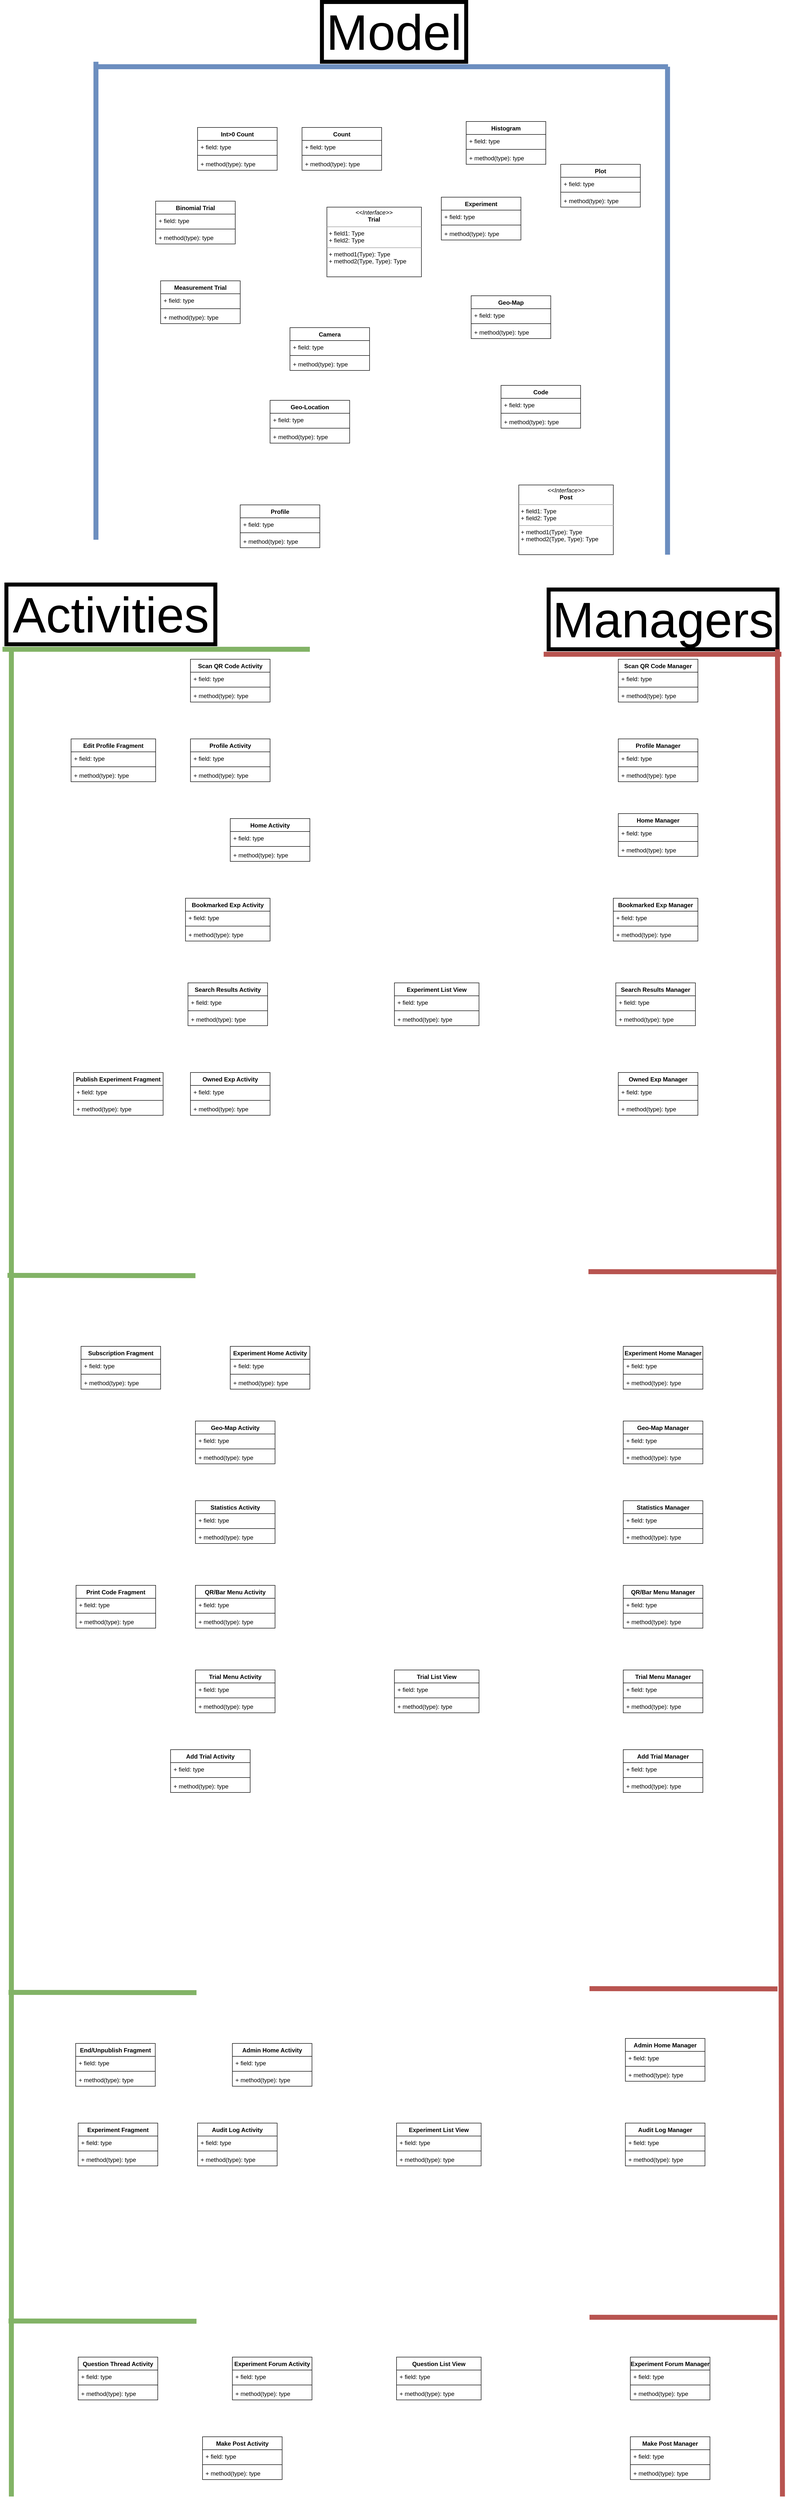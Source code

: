 <mxfile version="14.4.2" type="device"><diagram name="Page-1" id="c4acf3e9-155e-7222-9cf6-157b1a14988f"><mxGraphModel dx="4277" dy="7000" grid="1" gridSize="10" guides="1" tooltips="1" connect="1" arrows="1" fold="1" page="1" pageScale="1" pageWidth="850" pageHeight="1100" background="#ffffff" math="0" shadow="0"><root><mxCell id="0"/><mxCell id="1" parent="0"/><mxCell id="JCDe3W59Z4UfYjix3150-1" value="Profile Activity" style="swimlane;fontStyle=1;align=center;verticalAlign=top;childLayout=stackLayout;horizontal=1;startSize=26;horizontalStack=0;resizeParent=1;resizeParentMax=0;resizeLast=0;collapsible=1;marginBottom=0;" vertex="1" parent="1"><mxGeometry x="437.87" y="-680" width="160" height="86" as="geometry"/></mxCell><mxCell id="JCDe3W59Z4UfYjix3150-2" value="+ field: type" style="text;strokeColor=none;fillColor=none;align=left;verticalAlign=top;spacingLeft=4;spacingRight=4;overflow=hidden;rotatable=0;points=[[0,0.5],[1,0.5]];portConstraint=eastwest;" vertex="1" parent="JCDe3W59Z4UfYjix3150-1"><mxGeometry y="26" width="160" height="26" as="geometry"/></mxCell><mxCell id="JCDe3W59Z4UfYjix3150-3" value="" style="line;strokeWidth=1;fillColor=none;align=left;verticalAlign=middle;spacingTop=-1;spacingLeft=3;spacingRight=3;rotatable=0;labelPosition=right;points=[];portConstraint=eastwest;" vertex="1" parent="JCDe3W59Z4UfYjix3150-1"><mxGeometry y="52" width="160" height="8" as="geometry"/></mxCell><mxCell id="JCDe3W59Z4UfYjix3150-4" value="+ method(type): type" style="text;strokeColor=none;fillColor=none;align=left;verticalAlign=top;spacingLeft=4;spacingRight=4;overflow=hidden;rotatable=0;points=[[0,0.5],[1,0.5]];portConstraint=eastwest;" vertex="1" parent="JCDe3W59Z4UfYjix3150-1"><mxGeometry y="60" width="160" height="26" as="geometry"/></mxCell><mxCell id="JCDe3W59Z4UfYjix3150-5" value="Home Activity" style="swimlane;fontStyle=1;align=center;verticalAlign=top;childLayout=stackLayout;horizontal=1;startSize=26;horizontalStack=0;resizeParent=1;resizeParentMax=0;resizeLast=0;collapsible=1;marginBottom=0;" vertex="1" parent="1"><mxGeometry x="517.87" y="-520" width="160" height="86" as="geometry"/></mxCell><mxCell id="JCDe3W59Z4UfYjix3150-6" value="+ field: type" style="text;strokeColor=none;fillColor=none;align=left;verticalAlign=top;spacingLeft=4;spacingRight=4;overflow=hidden;rotatable=0;points=[[0,0.5],[1,0.5]];portConstraint=eastwest;" vertex="1" parent="JCDe3W59Z4UfYjix3150-5"><mxGeometry y="26" width="160" height="26" as="geometry"/></mxCell><mxCell id="JCDe3W59Z4UfYjix3150-7" value="" style="line;strokeWidth=1;fillColor=none;align=left;verticalAlign=middle;spacingTop=-1;spacingLeft=3;spacingRight=3;rotatable=0;labelPosition=right;points=[];portConstraint=eastwest;" vertex="1" parent="JCDe3W59Z4UfYjix3150-5"><mxGeometry y="52" width="160" height="8" as="geometry"/></mxCell><mxCell id="JCDe3W59Z4UfYjix3150-8" value="+ method(type): type" style="text;strokeColor=none;fillColor=none;align=left;verticalAlign=top;spacingLeft=4;spacingRight=4;overflow=hidden;rotatable=0;points=[[0,0.5],[1,0.5]];portConstraint=eastwest;" vertex="1" parent="JCDe3W59Z4UfYjix3150-5"><mxGeometry y="60" width="160" height="26" as="geometry"/></mxCell><mxCell id="JCDe3W59Z4UfYjix3150-10" value="Search Results Activity" style="swimlane;fontStyle=1;align=center;verticalAlign=top;childLayout=stackLayout;horizontal=1;startSize=26;horizontalStack=0;resizeParent=1;resizeParentMax=0;resizeLast=0;collapsible=1;marginBottom=0;" vertex="1" parent="1"><mxGeometry x="432.87" y="-190" width="160" height="86" as="geometry"/></mxCell><mxCell id="JCDe3W59Z4UfYjix3150-11" value="+ field: type" style="text;strokeColor=none;fillColor=none;align=left;verticalAlign=top;spacingLeft=4;spacingRight=4;overflow=hidden;rotatable=0;points=[[0,0.5],[1,0.5]];portConstraint=eastwest;" vertex="1" parent="JCDe3W59Z4UfYjix3150-10"><mxGeometry y="26" width="160" height="26" as="geometry"/></mxCell><mxCell id="JCDe3W59Z4UfYjix3150-12" value="" style="line;strokeWidth=1;fillColor=none;align=left;verticalAlign=middle;spacingTop=-1;spacingLeft=3;spacingRight=3;rotatable=0;labelPosition=right;points=[];portConstraint=eastwest;" vertex="1" parent="JCDe3W59Z4UfYjix3150-10"><mxGeometry y="52" width="160" height="8" as="geometry"/></mxCell><mxCell id="JCDe3W59Z4UfYjix3150-13" value="+ method(type): type" style="text;strokeColor=none;fillColor=none;align=left;verticalAlign=top;spacingLeft=4;spacingRight=4;overflow=hidden;rotatable=0;points=[[0,0.5],[1,0.5]];portConstraint=eastwest;" vertex="1" parent="JCDe3W59Z4UfYjix3150-10"><mxGeometry y="60" width="160" height="26" as="geometry"/></mxCell><mxCell id="JCDe3W59Z4UfYjix3150-14" value="Owned Exp Activity" style="swimlane;fontStyle=1;align=center;verticalAlign=top;childLayout=stackLayout;horizontal=1;startSize=26;horizontalStack=0;resizeParent=1;resizeParentMax=0;resizeLast=0;collapsible=1;marginBottom=0;" vertex="1" parent="1"><mxGeometry x="437.87" y="-10" width="160" height="86" as="geometry"/></mxCell><mxCell id="JCDe3W59Z4UfYjix3150-15" value="+ field: type" style="text;strokeColor=none;fillColor=none;align=left;verticalAlign=top;spacingLeft=4;spacingRight=4;overflow=hidden;rotatable=0;points=[[0,0.5],[1,0.5]];portConstraint=eastwest;" vertex="1" parent="JCDe3W59Z4UfYjix3150-14"><mxGeometry y="26" width="160" height="26" as="geometry"/></mxCell><mxCell id="JCDe3W59Z4UfYjix3150-16" value="" style="line;strokeWidth=1;fillColor=none;align=left;verticalAlign=middle;spacingTop=-1;spacingLeft=3;spacingRight=3;rotatable=0;labelPosition=right;points=[];portConstraint=eastwest;" vertex="1" parent="JCDe3W59Z4UfYjix3150-14"><mxGeometry y="52" width="160" height="8" as="geometry"/></mxCell><mxCell id="JCDe3W59Z4UfYjix3150-17" value="+ method(type): type" style="text;strokeColor=none;fillColor=none;align=left;verticalAlign=top;spacingLeft=4;spacingRight=4;overflow=hidden;rotatable=0;points=[[0,0.5],[1,0.5]];portConstraint=eastwest;" vertex="1" parent="JCDe3W59Z4UfYjix3150-14"><mxGeometry y="60" width="160" height="26" as="geometry"/></mxCell><mxCell id="JCDe3W59Z4UfYjix3150-22" value="Scan QR Code Activity" style="swimlane;fontStyle=1;align=center;verticalAlign=top;childLayout=stackLayout;horizontal=1;startSize=26;horizontalStack=0;resizeParent=1;resizeParentMax=0;resizeLast=0;collapsible=1;marginBottom=0;" vertex="1" parent="1"><mxGeometry x="437.87" y="-840" width="160" height="86" as="geometry"/></mxCell><mxCell id="JCDe3W59Z4UfYjix3150-23" value="+ field: type" style="text;strokeColor=none;fillColor=none;align=left;verticalAlign=top;spacingLeft=4;spacingRight=4;overflow=hidden;rotatable=0;points=[[0,0.5],[1,0.5]];portConstraint=eastwest;" vertex="1" parent="JCDe3W59Z4UfYjix3150-22"><mxGeometry y="26" width="160" height="26" as="geometry"/></mxCell><mxCell id="JCDe3W59Z4UfYjix3150-24" value="" style="line;strokeWidth=1;fillColor=none;align=left;verticalAlign=middle;spacingTop=-1;spacingLeft=3;spacingRight=3;rotatable=0;labelPosition=right;points=[];portConstraint=eastwest;" vertex="1" parent="JCDe3W59Z4UfYjix3150-22"><mxGeometry y="52" width="160" height="8" as="geometry"/></mxCell><mxCell id="JCDe3W59Z4UfYjix3150-25" value="+ method(type): type" style="text;strokeColor=none;fillColor=none;align=left;verticalAlign=top;spacingLeft=4;spacingRight=4;overflow=hidden;rotatable=0;points=[[0,0.5],[1,0.5]];portConstraint=eastwest;" vertex="1" parent="JCDe3W59Z4UfYjix3150-22"><mxGeometry y="60" width="160" height="26" as="geometry"/></mxCell><mxCell id="JCDe3W59Z4UfYjix3150-28" value="Bookmarked Exp Activity" style="swimlane;fontStyle=1;align=center;verticalAlign=top;childLayout=stackLayout;horizontal=1;startSize=26;horizontalStack=0;resizeParent=1;resizeParentMax=0;resizeLast=0;collapsible=1;marginBottom=0;" vertex="1" parent="1"><mxGeometry x="427.87" y="-360" width="170" height="86" as="geometry"/></mxCell><mxCell id="JCDe3W59Z4UfYjix3150-29" value="+ field: type" style="text;strokeColor=none;fillColor=none;align=left;verticalAlign=top;spacingLeft=4;spacingRight=4;overflow=hidden;rotatable=0;points=[[0,0.5],[1,0.5]];portConstraint=eastwest;" vertex="1" parent="JCDe3W59Z4UfYjix3150-28"><mxGeometry y="26" width="170" height="26" as="geometry"/></mxCell><mxCell id="JCDe3W59Z4UfYjix3150-30" value="" style="line;strokeWidth=1;fillColor=none;align=left;verticalAlign=middle;spacingTop=-1;spacingLeft=3;spacingRight=3;rotatable=0;labelPosition=right;points=[];portConstraint=eastwest;" vertex="1" parent="JCDe3W59Z4UfYjix3150-28"><mxGeometry y="52" width="170" height="8" as="geometry"/></mxCell><mxCell id="JCDe3W59Z4UfYjix3150-31" value="+ method(type): type" style="text;strokeColor=none;fillColor=none;align=left;verticalAlign=top;spacingLeft=4;spacingRight=4;overflow=hidden;rotatable=0;points=[[0,0.5],[1,0.5]];portConstraint=eastwest;" vertex="1" parent="JCDe3W59Z4UfYjix3150-28"><mxGeometry y="60" width="170" height="26" as="geometry"/></mxCell><mxCell id="JCDe3W59Z4UfYjix3150-32" value="Publish Experiment Fragment" style="swimlane;fontStyle=1;align=center;verticalAlign=top;childLayout=stackLayout;horizontal=1;startSize=26;horizontalStack=0;resizeParent=1;resizeParentMax=0;resizeLast=0;collapsible=1;marginBottom=0;" vertex="1" parent="1"><mxGeometry x="202.87" y="-10" width="180" height="86" as="geometry"/></mxCell><mxCell id="JCDe3W59Z4UfYjix3150-33" value="+ field: type" style="text;strokeColor=none;fillColor=none;align=left;verticalAlign=top;spacingLeft=4;spacingRight=4;overflow=hidden;rotatable=0;points=[[0,0.5],[1,0.5]];portConstraint=eastwest;" vertex="1" parent="JCDe3W59Z4UfYjix3150-32"><mxGeometry y="26" width="180" height="26" as="geometry"/></mxCell><mxCell id="JCDe3W59Z4UfYjix3150-34" value="" style="line;strokeWidth=1;fillColor=none;align=left;verticalAlign=middle;spacingTop=-1;spacingLeft=3;spacingRight=3;rotatable=0;labelPosition=right;points=[];portConstraint=eastwest;" vertex="1" parent="JCDe3W59Z4UfYjix3150-32"><mxGeometry y="52" width="180" height="8" as="geometry"/></mxCell><mxCell id="JCDe3W59Z4UfYjix3150-35" value="+ method(type): type" style="text;strokeColor=none;fillColor=none;align=left;verticalAlign=top;spacingLeft=4;spacingRight=4;overflow=hidden;rotatable=0;points=[[0,0.5],[1,0.5]];portConstraint=eastwest;" vertex="1" parent="JCDe3W59Z4UfYjix3150-32"><mxGeometry y="60" width="180" height="26" as="geometry"/></mxCell><mxCell id="JCDe3W59Z4UfYjix3150-44" value="Edit Profile Fragment" style="swimlane;fontStyle=1;align=center;verticalAlign=top;childLayout=stackLayout;horizontal=1;startSize=26;horizontalStack=0;resizeParent=1;resizeParentMax=0;resizeLast=0;collapsible=1;marginBottom=0;" vertex="1" parent="1"><mxGeometry x="197.87" y="-680" width="170" height="86" as="geometry"/></mxCell><mxCell id="JCDe3W59Z4UfYjix3150-45" value="+ field: type" style="text;strokeColor=none;fillColor=none;align=left;verticalAlign=top;spacingLeft=4;spacingRight=4;overflow=hidden;rotatable=0;points=[[0,0.5],[1,0.5]];portConstraint=eastwest;" vertex="1" parent="JCDe3W59Z4UfYjix3150-44"><mxGeometry y="26" width="170" height="26" as="geometry"/></mxCell><mxCell id="JCDe3W59Z4UfYjix3150-46" value="" style="line;strokeWidth=1;fillColor=none;align=left;verticalAlign=middle;spacingTop=-1;spacingLeft=3;spacingRight=3;rotatable=0;labelPosition=right;points=[];portConstraint=eastwest;" vertex="1" parent="JCDe3W59Z4UfYjix3150-44"><mxGeometry y="52" width="170" height="8" as="geometry"/></mxCell><mxCell id="JCDe3W59Z4UfYjix3150-47" value="+ method(type): type" style="text;strokeColor=none;fillColor=none;align=left;verticalAlign=top;spacingLeft=4;spacingRight=4;overflow=hidden;rotatable=0;points=[[0,0.5],[1,0.5]];portConstraint=eastwest;" vertex="1" parent="JCDe3W59Z4UfYjix3150-44"><mxGeometry y="60" width="170" height="26" as="geometry"/></mxCell><mxCell id="JCDe3W59Z4UfYjix3150-48" value="Experiment List View" style="swimlane;fontStyle=1;align=center;verticalAlign=top;childLayout=stackLayout;horizontal=1;startSize=26;horizontalStack=0;resizeParent=1;resizeParentMax=0;resizeLast=0;collapsible=1;marginBottom=0;" vertex="1" parent="1"><mxGeometry x="847.87" y="-190" width="170" height="86" as="geometry"/></mxCell><mxCell id="JCDe3W59Z4UfYjix3150-49" value="+ field: type" style="text;strokeColor=none;fillColor=none;align=left;verticalAlign=top;spacingLeft=4;spacingRight=4;overflow=hidden;rotatable=0;points=[[0,0.5],[1,0.5]];portConstraint=eastwest;" vertex="1" parent="JCDe3W59Z4UfYjix3150-48"><mxGeometry y="26" width="170" height="26" as="geometry"/></mxCell><mxCell id="JCDe3W59Z4UfYjix3150-50" value="" style="line;strokeWidth=1;fillColor=none;align=left;verticalAlign=middle;spacingTop=-1;spacingLeft=3;spacingRight=3;rotatable=0;labelPosition=right;points=[];portConstraint=eastwest;" vertex="1" parent="JCDe3W59Z4UfYjix3150-48"><mxGeometry y="52" width="170" height="8" as="geometry"/></mxCell><mxCell id="JCDe3W59Z4UfYjix3150-51" value="+ method(type): type" style="text;strokeColor=none;fillColor=none;align=left;verticalAlign=top;spacingLeft=4;spacingRight=4;overflow=hidden;rotatable=0;points=[[0,0.5],[1,0.5]];portConstraint=eastwest;" vertex="1" parent="JCDe3W59Z4UfYjix3150-48"><mxGeometry y="60" width="170" height="26" as="geometry"/></mxCell><mxCell id="JCDe3W59Z4UfYjix3150-52" value="Geo-Map Activity" style="swimlane;fontStyle=1;align=center;verticalAlign=top;childLayout=stackLayout;horizontal=1;startSize=26;horizontalStack=0;resizeParent=1;resizeParentMax=0;resizeLast=0;collapsible=1;marginBottom=0;" vertex="1" parent="1"><mxGeometry x="447.87" y="690" width="160" height="86" as="geometry"/></mxCell><mxCell id="JCDe3W59Z4UfYjix3150-53" value="+ field: type" style="text;strokeColor=none;fillColor=none;align=left;verticalAlign=top;spacingLeft=4;spacingRight=4;overflow=hidden;rotatable=0;points=[[0,0.5],[1,0.5]];portConstraint=eastwest;" vertex="1" parent="JCDe3W59Z4UfYjix3150-52"><mxGeometry y="26" width="160" height="26" as="geometry"/></mxCell><mxCell id="JCDe3W59Z4UfYjix3150-54" value="" style="line;strokeWidth=1;fillColor=none;align=left;verticalAlign=middle;spacingTop=-1;spacingLeft=3;spacingRight=3;rotatable=0;labelPosition=right;points=[];portConstraint=eastwest;" vertex="1" parent="JCDe3W59Z4UfYjix3150-52"><mxGeometry y="52" width="160" height="8" as="geometry"/></mxCell><mxCell id="JCDe3W59Z4UfYjix3150-55" value="+ method(type): type" style="text;strokeColor=none;fillColor=none;align=left;verticalAlign=top;spacingLeft=4;spacingRight=4;overflow=hidden;rotatable=0;points=[[0,0.5],[1,0.5]];portConstraint=eastwest;" vertex="1" parent="JCDe3W59Z4UfYjix3150-52"><mxGeometry y="60" width="160" height="26" as="geometry"/></mxCell><mxCell id="JCDe3W59Z4UfYjix3150-56" value="Experiment Home Activity" style="swimlane;fontStyle=1;align=center;verticalAlign=top;childLayout=stackLayout;horizontal=1;startSize=26;horizontalStack=0;resizeParent=1;resizeParentMax=0;resizeLast=0;collapsible=1;marginBottom=0;" vertex="1" parent="1"><mxGeometry x="517.87" y="540" width="160" height="86" as="geometry"/></mxCell><mxCell id="JCDe3W59Z4UfYjix3150-57" value="+ field: type" style="text;strokeColor=none;fillColor=none;align=left;verticalAlign=top;spacingLeft=4;spacingRight=4;overflow=hidden;rotatable=0;points=[[0,0.5],[1,0.5]];portConstraint=eastwest;" vertex="1" parent="JCDe3W59Z4UfYjix3150-56"><mxGeometry y="26" width="160" height="26" as="geometry"/></mxCell><mxCell id="JCDe3W59Z4UfYjix3150-58" value="" style="line;strokeWidth=1;fillColor=none;align=left;verticalAlign=middle;spacingTop=-1;spacingLeft=3;spacingRight=3;rotatable=0;labelPosition=right;points=[];portConstraint=eastwest;" vertex="1" parent="JCDe3W59Z4UfYjix3150-56"><mxGeometry y="52" width="160" height="8" as="geometry"/></mxCell><mxCell id="JCDe3W59Z4UfYjix3150-59" value="+ method(type): type" style="text;strokeColor=none;fillColor=none;align=left;verticalAlign=top;spacingLeft=4;spacingRight=4;overflow=hidden;rotatable=0;points=[[0,0.5],[1,0.5]];portConstraint=eastwest;" vertex="1" parent="JCDe3W59Z4UfYjix3150-56"><mxGeometry y="60" width="160" height="26" as="geometry"/></mxCell><mxCell id="JCDe3W59Z4UfYjix3150-60" value="QR/Bar Menu Activity" style="swimlane;fontStyle=1;align=center;verticalAlign=top;childLayout=stackLayout;horizontal=1;startSize=26;horizontalStack=0;resizeParent=1;resizeParentMax=0;resizeLast=0;collapsible=1;marginBottom=0;" vertex="1" parent="1"><mxGeometry x="447.87" y="1020" width="160" height="86" as="geometry"/></mxCell><mxCell id="JCDe3W59Z4UfYjix3150-61" value="+ field: type" style="text;strokeColor=none;fillColor=none;align=left;verticalAlign=top;spacingLeft=4;spacingRight=4;overflow=hidden;rotatable=0;points=[[0,0.5],[1,0.5]];portConstraint=eastwest;" vertex="1" parent="JCDe3W59Z4UfYjix3150-60"><mxGeometry y="26" width="160" height="26" as="geometry"/></mxCell><mxCell id="JCDe3W59Z4UfYjix3150-62" value="" style="line;strokeWidth=1;fillColor=none;align=left;verticalAlign=middle;spacingTop=-1;spacingLeft=3;spacingRight=3;rotatable=0;labelPosition=right;points=[];portConstraint=eastwest;" vertex="1" parent="JCDe3W59Z4UfYjix3150-60"><mxGeometry y="52" width="160" height="8" as="geometry"/></mxCell><mxCell id="JCDe3W59Z4UfYjix3150-63" value="+ method(type): type" style="text;strokeColor=none;fillColor=none;align=left;verticalAlign=top;spacingLeft=4;spacingRight=4;overflow=hidden;rotatable=0;points=[[0,0.5],[1,0.5]];portConstraint=eastwest;" vertex="1" parent="JCDe3W59Z4UfYjix3150-60"><mxGeometry y="60" width="160" height="26" as="geometry"/></mxCell><mxCell id="JCDe3W59Z4UfYjix3150-64" value="Statistics Activity" style="swimlane;fontStyle=1;align=center;verticalAlign=top;childLayout=stackLayout;horizontal=1;startSize=26;horizontalStack=0;resizeParent=1;resizeParentMax=0;resizeLast=0;collapsible=1;marginBottom=0;" vertex="1" parent="1"><mxGeometry x="447.87" y="850" width="160" height="86" as="geometry"/></mxCell><mxCell id="JCDe3W59Z4UfYjix3150-65" value="+ field: type" style="text;strokeColor=none;fillColor=none;align=left;verticalAlign=top;spacingLeft=4;spacingRight=4;overflow=hidden;rotatable=0;points=[[0,0.5],[1,0.5]];portConstraint=eastwest;" vertex="1" parent="JCDe3W59Z4UfYjix3150-64"><mxGeometry y="26" width="160" height="26" as="geometry"/></mxCell><mxCell id="JCDe3W59Z4UfYjix3150-66" value="" style="line;strokeWidth=1;fillColor=none;align=left;verticalAlign=middle;spacingTop=-1;spacingLeft=3;spacingRight=3;rotatable=0;labelPosition=right;points=[];portConstraint=eastwest;" vertex="1" parent="JCDe3W59Z4UfYjix3150-64"><mxGeometry y="52" width="160" height="8" as="geometry"/></mxCell><mxCell id="JCDe3W59Z4UfYjix3150-67" value="+ method(type): type" style="text;strokeColor=none;fillColor=none;align=left;verticalAlign=top;spacingLeft=4;spacingRight=4;overflow=hidden;rotatable=0;points=[[0,0.5],[1,0.5]];portConstraint=eastwest;" vertex="1" parent="JCDe3W59Z4UfYjix3150-64"><mxGeometry y="60" width="160" height="26" as="geometry"/></mxCell><mxCell id="JCDe3W59Z4UfYjix3150-68" value="Print Code Fragment" style="swimlane;fontStyle=1;align=center;verticalAlign=top;childLayout=stackLayout;horizontal=1;startSize=26;horizontalStack=0;resizeParent=1;resizeParentMax=0;resizeLast=0;collapsible=1;marginBottom=0;" vertex="1" parent="1"><mxGeometry x="207.87" y="1020" width="160" height="86" as="geometry"/></mxCell><mxCell id="JCDe3W59Z4UfYjix3150-69" value="+ field: type" style="text;strokeColor=none;fillColor=none;align=left;verticalAlign=top;spacingLeft=4;spacingRight=4;overflow=hidden;rotatable=0;points=[[0,0.5],[1,0.5]];portConstraint=eastwest;" vertex="1" parent="JCDe3W59Z4UfYjix3150-68"><mxGeometry y="26" width="160" height="26" as="geometry"/></mxCell><mxCell id="JCDe3W59Z4UfYjix3150-70" value="" style="line;strokeWidth=1;fillColor=none;align=left;verticalAlign=middle;spacingTop=-1;spacingLeft=3;spacingRight=3;rotatable=0;labelPosition=right;points=[];portConstraint=eastwest;" vertex="1" parent="JCDe3W59Z4UfYjix3150-68"><mxGeometry y="52" width="160" height="8" as="geometry"/></mxCell><mxCell id="JCDe3W59Z4UfYjix3150-71" value="+ method(type): type" style="text;strokeColor=none;fillColor=none;align=left;verticalAlign=top;spacingLeft=4;spacingRight=4;overflow=hidden;rotatable=0;points=[[0,0.5],[1,0.5]];portConstraint=eastwest;" vertex="1" parent="JCDe3W59Z4UfYjix3150-68"><mxGeometry y="60" width="160" height="26" as="geometry"/></mxCell><mxCell id="JCDe3W59Z4UfYjix3150-72" value="Subscription Fragment" style="swimlane;fontStyle=1;align=center;verticalAlign=top;childLayout=stackLayout;horizontal=1;startSize=26;horizontalStack=0;resizeParent=1;resizeParentMax=0;resizeLast=0;collapsible=1;marginBottom=0;" vertex="1" parent="1"><mxGeometry x="217.87" y="540" width="160" height="86" as="geometry"/></mxCell><mxCell id="JCDe3W59Z4UfYjix3150-73" value="+ field: type" style="text;strokeColor=none;fillColor=none;align=left;verticalAlign=top;spacingLeft=4;spacingRight=4;overflow=hidden;rotatable=0;points=[[0,0.5],[1,0.5]];portConstraint=eastwest;" vertex="1" parent="JCDe3W59Z4UfYjix3150-72"><mxGeometry y="26" width="160" height="26" as="geometry"/></mxCell><mxCell id="JCDe3W59Z4UfYjix3150-74" value="" style="line;strokeWidth=1;fillColor=none;align=left;verticalAlign=middle;spacingTop=-1;spacingLeft=3;spacingRight=3;rotatable=0;labelPosition=right;points=[];portConstraint=eastwest;" vertex="1" parent="JCDe3W59Z4UfYjix3150-72"><mxGeometry y="52" width="160" height="8" as="geometry"/></mxCell><mxCell id="JCDe3W59Z4UfYjix3150-75" value="+ method(type): type" style="text;strokeColor=none;fillColor=none;align=left;verticalAlign=top;spacingLeft=4;spacingRight=4;overflow=hidden;rotatable=0;points=[[0,0.5],[1,0.5]];portConstraint=eastwest;" vertex="1" parent="JCDe3W59Z4UfYjix3150-72"><mxGeometry y="60" width="160" height="26" as="geometry"/></mxCell><mxCell id="JCDe3W59Z4UfYjix3150-76" value="Trial Menu Activity" style="swimlane;fontStyle=1;align=center;verticalAlign=top;childLayout=stackLayout;horizontal=1;startSize=26;horizontalStack=0;resizeParent=1;resizeParentMax=0;resizeLast=0;collapsible=1;marginBottom=0;" vertex="1" parent="1"><mxGeometry x="447.87" y="1190" width="160" height="86" as="geometry"/></mxCell><mxCell id="JCDe3W59Z4UfYjix3150-77" value="+ field: type" style="text;strokeColor=none;fillColor=none;align=left;verticalAlign=top;spacingLeft=4;spacingRight=4;overflow=hidden;rotatable=0;points=[[0,0.5],[1,0.5]];portConstraint=eastwest;" vertex="1" parent="JCDe3W59Z4UfYjix3150-76"><mxGeometry y="26" width="160" height="26" as="geometry"/></mxCell><mxCell id="JCDe3W59Z4UfYjix3150-78" value="" style="line;strokeWidth=1;fillColor=none;align=left;verticalAlign=middle;spacingTop=-1;spacingLeft=3;spacingRight=3;rotatable=0;labelPosition=right;points=[];portConstraint=eastwest;" vertex="1" parent="JCDe3W59Z4UfYjix3150-76"><mxGeometry y="52" width="160" height="8" as="geometry"/></mxCell><mxCell id="JCDe3W59Z4UfYjix3150-79" value="+ method(type): type" style="text;strokeColor=none;fillColor=none;align=left;verticalAlign=top;spacingLeft=4;spacingRight=4;overflow=hidden;rotatable=0;points=[[0,0.5],[1,0.5]];portConstraint=eastwest;" vertex="1" parent="JCDe3W59Z4UfYjix3150-76"><mxGeometry y="60" width="160" height="26" as="geometry"/></mxCell><mxCell id="JCDe3W59Z4UfYjix3150-80" value="Add Trial Activity" style="swimlane;fontStyle=1;align=center;verticalAlign=top;childLayout=stackLayout;horizontal=1;startSize=26;horizontalStack=0;resizeParent=1;resizeParentMax=0;resizeLast=0;collapsible=1;marginBottom=0;" vertex="1" parent="1"><mxGeometry x="397.87" y="1350" width="160" height="86" as="geometry"/></mxCell><mxCell id="JCDe3W59Z4UfYjix3150-81" value="+ field: type" style="text;strokeColor=none;fillColor=none;align=left;verticalAlign=top;spacingLeft=4;spacingRight=4;overflow=hidden;rotatable=0;points=[[0,0.5],[1,0.5]];portConstraint=eastwest;" vertex="1" parent="JCDe3W59Z4UfYjix3150-80"><mxGeometry y="26" width="160" height="26" as="geometry"/></mxCell><mxCell id="JCDe3W59Z4UfYjix3150-82" value="" style="line;strokeWidth=1;fillColor=none;align=left;verticalAlign=middle;spacingTop=-1;spacingLeft=3;spacingRight=3;rotatable=0;labelPosition=right;points=[];portConstraint=eastwest;" vertex="1" parent="JCDe3W59Z4UfYjix3150-80"><mxGeometry y="52" width="160" height="8" as="geometry"/></mxCell><mxCell id="JCDe3W59Z4UfYjix3150-83" value="+ method(type): type" style="text;strokeColor=none;fillColor=none;align=left;verticalAlign=top;spacingLeft=4;spacingRight=4;overflow=hidden;rotatable=0;points=[[0,0.5],[1,0.5]];portConstraint=eastwest;" vertex="1" parent="JCDe3W59Z4UfYjix3150-80"><mxGeometry y="60" width="160" height="26" as="geometry"/></mxCell><mxCell id="JCDe3W59Z4UfYjix3150-84" value="End/Unpublish Fragment" style="swimlane;fontStyle=1;align=center;verticalAlign=top;childLayout=stackLayout;horizontal=1;startSize=26;horizontalStack=0;resizeParent=1;resizeParentMax=0;resizeLast=0;collapsible=1;marginBottom=0;" vertex="1" parent="1"><mxGeometry x="207.13" y="1940" width="160" height="86" as="geometry"/></mxCell><mxCell id="JCDe3W59Z4UfYjix3150-85" value="+ field: type" style="text;strokeColor=none;fillColor=none;align=left;verticalAlign=top;spacingLeft=4;spacingRight=4;overflow=hidden;rotatable=0;points=[[0,0.5],[1,0.5]];portConstraint=eastwest;" vertex="1" parent="JCDe3W59Z4UfYjix3150-84"><mxGeometry y="26" width="160" height="26" as="geometry"/></mxCell><mxCell id="JCDe3W59Z4UfYjix3150-86" value="" style="line;strokeWidth=1;fillColor=none;align=left;verticalAlign=middle;spacingTop=-1;spacingLeft=3;spacingRight=3;rotatable=0;labelPosition=right;points=[];portConstraint=eastwest;" vertex="1" parent="JCDe3W59Z4UfYjix3150-84"><mxGeometry y="52" width="160" height="8" as="geometry"/></mxCell><mxCell id="JCDe3W59Z4UfYjix3150-87" value="+ method(type): type" style="text;strokeColor=none;fillColor=none;align=left;verticalAlign=top;spacingLeft=4;spacingRight=4;overflow=hidden;rotatable=0;points=[[0,0.5],[1,0.5]];portConstraint=eastwest;" vertex="1" parent="JCDe3W59Z4UfYjix3150-84"><mxGeometry y="60" width="160" height="26" as="geometry"/></mxCell><mxCell id="JCDe3W59Z4UfYjix3150-88" value="Audit Log Activity" style="swimlane;fontStyle=1;align=center;verticalAlign=top;childLayout=stackLayout;horizontal=1;startSize=26;horizontalStack=0;resizeParent=1;resizeParentMax=0;resizeLast=0;collapsible=1;marginBottom=0;" vertex="1" parent="1"><mxGeometry x="452.13" y="2100" width="160" height="86" as="geometry"/></mxCell><mxCell id="JCDe3W59Z4UfYjix3150-89" value="+ field: type" style="text;strokeColor=none;fillColor=none;align=left;verticalAlign=top;spacingLeft=4;spacingRight=4;overflow=hidden;rotatable=0;points=[[0,0.5],[1,0.5]];portConstraint=eastwest;" vertex="1" parent="JCDe3W59Z4UfYjix3150-88"><mxGeometry y="26" width="160" height="26" as="geometry"/></mxCell><mxCell id="JCDe3W59Z4UfYjix3150-90" value="" style="line;strokeWidth=1;fillColor=none;align=left;verticalAlign=middle;spacingTop=-1;spacingLeft=3;spacingRight=3;rotatable=0;labelPosition=right;points=[];portConstraint=eastwest;" vertex="1" parent="JCDe3W59Z4UfYjix3150-88"><mxGeometry y="52" width="160" height="8" as="geometry"/></mxCell><mxCell id="JCDe3W59Z4UfYjix3150-91" value="+ method(type): type" style="text;strokeColor=none;fillColor=none;align=left;verticalAlign=top;spacingLeft=4;spacingRight=4;overflow=hidden;rotatable=0;points=[[0,0.5],[1,0.5]];portConstraint=eastwest;" vertex="1" parent="JCDe3W59Z4UfYjix3150-88"><mxGeometry y="60" width="160" height="26" as="geometry"/></mxCell><mxCell id="JCDe3W59Z4UfYjix3150-92" value="Experiment Forum Activity" style="swimlane;fontStyle=1;align=center;verticalAlign=top;childLayout=stackLayout;horizontal=1;startSize=26;horizontalStack=0;resizeParent=1;resizeParentMax=0;resizeLast=0;collapsible=1;marginBottom=0;" vertex="1" parent="1"><mxGeometry x="522.13" y="2570" width="160" height="86" as="geometry"/></mxCell><mxCell id="JCDe3W59Z4UfYjix3150-93" value="+ field: type" style="text;strokeColor=none;fillColor=none;align=left;verticalAlign=top;spacingLeft=4;spacingRight=4;overflow=hidden;rotatable=0;points=[[0,0.5],[1,0.5]];portConstraint=eastwest;" vertex="1" parent="JCDe3W59Z4UfYjix3150-92"><mxGeometry y="26" width="160" height="26" as="geometry"/></mxCell><mxCell id="JCDe3W59Z4UfYjix3150-94" value="" style="line;strokeWidth=1;fillColor=none;align=left;verticalAlign=middle;spacingTop=-1;spacingLeft=3;spacingRight=3;rotatable=0;labelPosition=right;points=[];portConstraint=eastwest;" vertex="1" parent="JCDe3W59Z4UfYjix3150-92"><mxGeometry y="52" width="160" height="8" as="geometry"/></mxCell><mxCell id="JCDe3W59Z4UfYjix3150-95" value="+ method(type): type" style="text;strokeColor=none;fillColor=none;align=left;verticalAlign=top;spacingLeft=4;spacingRight=4;overflow=hidden;rotatable=0;points=[[0,0.5],[1,0.5]];portConstraint=eastwest;" vertex="1" parent="JCDe3W59Z4UfYjix3150-92"><mxGeometry y="60" width="160" height="26" as="geometry"/></mxCell><mxCell id="JCDe3W59Z4UfYjix3150-96" value="Question Thread Activity" style="swimlane;fontStyle=1;align=center;verticalAlign=top;childLayout=stackLayout;horizontal=1;startSize=26;horizontalStack=0;resizeParent=1;resizeParentMax=0;resizeLast=0;collapsible=1;marginBottom=0;" vertex="1" parent="1"><mxGeometry x="212.13" y="2570" width="160" height="86" as="geometry"/></mxCell><mxCell id="JCDe3W59Z4UfYjix3150-97" value="+ field: type" style="text;strokeColor=none;fillColor=none;align=left;verticalAlign=top;spacingLeft=4;spacingRight=4;overflow=hidden;rotatable=0;points=[[0,0.5],[1,0.5]];portConstraint=eastwest;" vertex="1" parent="JCDe3W59Z4UfYjix3150-96"><mxGeometry y="26" width="160" height="26" as="geometry"/></mxCell><mxCell id="JCDe3W59Z4UfYjix3150-98" value="" style="line;strokeWidth=1;fillColor=none;align=left;verticalAlign=middle;spacingTop=-1;spacingLeft=3;spacingRight=3;rotatable=0;labelPosition=right;points=[];portConstraint=eastwest;" vertex="1" parent="JCDe3W59Z4UfYjix3150-96"><mxGeometry y="52" width="160" height="8" as="geometry"/></mxCell><mxCell id="JCDe3W59Z4UfYjix3150-99" value="+ method(type): type" style="text;strokeColor=none;fillColor=none;align=left;verticalAlign=top;spacingLeft=4;spacingRight=4;overflow=hidden;rotatable=0;points=[[0,0.5],[1,0.5]];portConstraint=eastwest;" vertex="1" parent="JCDe3W59Z4UfYjix3150-96"><mxGeometry y="60" width="160" height="26" as="geometry"/></mxCell><mxCell id="JCDe3W59Z4UfYjix3150-100" value="Make Post Activity" style="swimlane;fontStyle=1;align=center;verticalAlign=top;childLayout=stackLayout;horizontal=1;startSize=26;horizontalStack=0;resizeParent=1;resizeParentMax=0;resizeLast=0;collapsible=1;marginBottom=0;" vertex="1" parent="1"><mxGeometry x="462.13" y="2730" width="160" height="86" as="geometry"/></mxCell><mxCell id="JCDe3W59Z4UfYjix3150-101" value="+ field: type" style="text;strokeColor=none;fillColor=none;align=left;verticalAlign=top;spacingLeft=4;spacingRight=4;overflow=hidden;rotatable=0;points=[[0,0.5],[1,0.5]];portConstraint=eastwest;" vertex="1" parent="JCDe3W59Z4UfYjix3150-100"><mxGeometry y="26" width="160" height="26" as="geometry"/></mxCell><mxCell id="JCDe3W59Z4UfYjix3150-102" value="" style="line;strokeWidth=1;fillColor=none;align=left;verticalAlign=middle;spacingTop=-1;spacingLeft=3;spacingRight=3;rotatable=0;labelPosition=right;points=[];portConstraint=eastwest;" vertex="1" parent="JCDe3W59Z4UfYjix3150-100"><mxGeometry y="52" width="160" height="8" as="geometry"/></mxCell><mxCell id="JCDe3W59Z4UfYjix3150-103" value="+ method(type): type" style="text;strokeColor=none;fillColor=none;align=left;verticalAlign=top;spacingLeft=4;spacingRight=4;overflow=hidden;rotatable=0;points=[[0,0.5],[1,0.5]];portConstraint=eastwest;" vertex="1" parent="JCDe3W59Z4UfYjix3150-100"><mxGeometry y="60" width="160" height="26" as="geometry"/></mxCell><mxCell id="JCDe3W59Z4UfYjix3150-104" value="Admin Home Activity" style="swimlane;fontStyle=1;align=center;verticalAlign=top;childLayout=stackLayout;horizontal=1;startSize=26;horizontalStack=0;resizeParent=1;resizeParentMax=0;resizeLast=0;collapsible=1;marginBottom=0;" vertex="1" parent="1"><mxGeometry x="522.13" y="1940" width="160" height="86" as="geometry"/></mxCell><mxCell id="JCDe3W59Z4UfYjix3150-105" value="+ field: type" style="text;strokeColor=none;fillColor=none;align=left;verticalAlign=top;spacingLeft=4;spacingRight=4;overflow=hidden;rotatable=0;points=[[0,0.5],[1,0.5]];portConstraint=eastwest;" vertex="1" parent="JCDe3W59Z4UfYjix3150-104"><mxGeometry y="26" width="160" height="26" as="geometry"/></mxCell><mxCell id="JCDe3W59Z4UfYjix3150-106" value="" style="line;strokeWidth=1;fillColor=none;align=left;verticalAlign=middle;spacingTop=-1;spacingLeft=3;spacingRight=3;rotatable=0;labelPosition=right;points=[];portConstraint=eastwest;" vertex="1" parent="JCDe3W59Z4UfYjix3150-104"><mxGeometry y="52" width="160" height="8" as="geometry"/></mxCell><mxCell id="JCDe3W59Z4UfYjix3150-107" value="+ method(type): type" style="text;strokeColor=none;fillColor=none;align=left;verticalAlign=top;spacingLeft=4;spacingRight=4;overflow=hidden;rotatable=0;points=[[0,0.5],[1,0.5]];portConstraint=eastwest;" vertex="1" parent="JCDe3W59Z4UfYjix3150-104"><mxGeometry y="60" width="160" height="26" as="geometry"/></mxCell><mxCell id="JCDe3W59Z4UfYjix3150-108" value="Experiment Fragment" style="swimlane;fontStyle=1;align=center;verticalAlign=top;childLayout=stackLayout;horizontal=1;startSize=26;horizontalStack=0;resizeParent=1;resizeParentMax=0;resizeLast=0;collapsible=1;marginBottom=0;" vertex="1" parent="1"><mxGeometry x="212.13" y="2100" width="160" height="86" as="geometry"/></mxCell><mxCell id="JCDe3W59Z4UfYjix3150-109" value="+ field: type" style="text;strokeColor=none;fillColor=none;align=left;verticalAlign=top;spacingLeft=4;spacingRight=4;overflow=hidden;rotatable=0;points=[[0,0.5],[1,0.5]];portConstraint=eastwest;" vertex="1" parent="JCDe3W59Z4UfYjix3150-108"><mxGeometry y="26" width="160" height="26" as="geometry"/></mxCell><mxCell id="JCDe3W59Z4UfYjix3150-110" value="" style="line;strokeWidth=1;fillColor=none;align=left;verticalAlign=middle;spacingTop=-1;spacingLeft=3;spacingRight=3;rotatable=0;labelPosition=right;points=[];portConstraint=eastwest;" vertex="1" parent="JCDe3W59Z4UfYjix3150-108"><mxGeometry y="52" width="160" height="8" as="geometry"/></mxCell><mxCell id="JCDe3W59Z4UfYjix3150-111" value="+ method(type): type" style="text;strokeColor=none;fillColor=none;align=left;verticalAlign=top;spacingLeft=4;spacingRight=4;overflow=hidden;rotatable=0;points=[[0,0.5],[1,0.5]];portConstraint=eastwest;" vertex="1" parent="JCDe3W59Z4UfYjix3150-108"><mxGeometry y="60" width="160" height="26" as="geometry"/></mxCell><mxCell id="JCDe3W59Z4UfYjix3150-180" value="Profile Manager" style="swimlane;fontStyle=1;align=center;verticalAlign=top;childLayout=stackLayout;horizontal=1;startSize=26;horizontalStack=0;resizeParent=1;resizeParentMax=0;resizeLast=0;collapsible=1;marginBottom=0;" vertex="1" parent="1"><mxGeometry x="1297.87" y="-680" width="160" height="86" as="geometry"/></mxCell><mxCell id="JCDe3W59Z4UfYjix3150-181" value="+ field: type" style="text;strokeColor=none;fillColor=none;align=left;verticalAlign=top;spacingLeft=4;spacingRight=4;overflow=hidden;rotatable=0;points=[[0,0.5],[1,0.5]];portConstraint=eastwest;" vertex="1" parent="JCDe3W59Z4UfYjix3150-180"><mxGeometry y="26" width="160" height="26" as="geometry"/></mxCell><mxCell id="JCDe3W59Z4UfYjix3150-182" value="" style="line;strokeWidth=1;fillColor=none;align=left;verticalAlign=middle;spacingTop=-1;spacingLeft=3;spacingRight=3;rotatable=0;labelPosition=right;points=[];portConstraint=eastwest;" vertex="1" parent="JCDe3W59Z4UfYjix3150-180"><mxGeometry y="52" width="160" height="8" as="geometry"/></mxCell><mxCell id="JCDe3W59Z4UfYjix3150-183" value="+ method(type): type" style="text;strokeColor=none;fillColor=none;align=left;verticalAlign=top;spacingLeft=4;spacingRight=4;overflow=hidden;rotatable=0;points=[[0,0.5],[1,0.5]];portConstraint=eastwest;" vertex="1" parent="JCDe3W59Z4UfYjix3150-180"><mxGeometry y="60" width="160" height="26" as="geometry"/></mxCell><mxCell id="JCDe3W59Z4UfYjix3150-184" value="Home Manager" style="swimlane;fontStyle=1;align=center;verticalAlign=top;childLayout=stackLayout;horizontal=1;startSize=26;horizontalStack=0;resizeParent=1;resizeParentMax=0;resizeLast=0;collapsible=1;marginBottom=0;" vertex="1" parent="1"><mxGeometry x="1297.87" y="-530" width="160" height="86" as="geometry"/></mxCell><mxCell id="JCDe3W59Z4UfYjix3150-185" value="+ field: type" style="text;strokeColor=none;fillColor=none;align=left;verticalAlign=top;spacingLeft=4;spacingRight=4;overflow=hidden;rotatable=0;points=[[0,0.5],[1,0.5]];portConstraint=eastwest;" vertex="1" parent="JCDe3W59Z4UfYjix3150-184"><mxGeometry y="26" width="160" height="26" as="geometry"/></mxCell><mxCell id="JCDe3W59Z4UfYjix3150-186" value="" style="line;strokeWidth=1;fillColor=none;align=left;verticalAlign=middle;spacingTop=-1;spacingLeft=3;spacingRight=3;rotatable=0;labelPosition=right;points=[];portConstraint=eastwest;" vertex="1" parent="JCDe3W59Z4UfYjix3150-184"><mxGeometry y="52" width="160" height="8" as="geometry"/></mxCell><mxCell id="JCDe3W59Z4UfYjix3150-187" value="+ method(type): type" style="text;strokeColor=none;fillColor=none;align=left;verticalAlign=top;spacingLeft=4;spacingRight=4;overflow=hidden;rotatable=0;points=[[0,0.5],[1,0.5]];portConstraint=eastwest;" vertex="1" parent="JCDe3W59Z4UfYjix3150-184"><mxGeometry y="60" width="160" height="26" as="geometry"/></mxCell><mxCell id="JCDe3W59Z4UfYjix3150-188" value="Search Results Manager" style="swimlane;fontStyle=1;align=center;verticalAlign=top;childLayout=stackLayout;horizontal=1;startSize=26;horizontalStack=0;resizeParent=1;resizeParentMax=0;resizeLast=0;collapsible=1;marginBottom=0;" vertex="1" parent="1"><mxGeometry x="1292.87" y="-190" width="160" height="86" as="geometry"/></mxCell><mxCell id="JCDe3W59Z4UfYjix3150-189" value="+ field: type" style="text;strokeColor=none;fillColor=none;align=left;verticalAlign=top;spacingLeft=4;spacingRight=4;overflow=hidden;rotatable=0;points=[[0,0.5],[1,0.5]];portConstraint=eastwest;" vertex="1" parent="JCDe3W59Z4UfYjix3150-188"><mxGeometry y="26" width="160" height="26" as="geometry"/></mxCell><mxCell id="JCDe3W59Z4UfYjix3150-190" value="" style="line;strokeWidth=1;fillColor=none;align=left;verticalAlign=middle;spacingTop=-1;spacingLeft=3;spacingRight=3;rotatable=0;labelPosition=right;points=[];portConstraint=eastwest;" vertex="1" parent="JCDe3W59Z4UfYjix3150-188"><mxGeometry y="52" width="160" height="8" as="geometry"/></mxCell><mxCell id="JCDe3W59Z4UfYjix3150-191" value="+ method(type): type" style="text;strokeColor=none;fillColor=none;align=left;verticalAlign=top;spacingLeft=4;spacingRight=4;overflow=hidden;rotatable=0;points=[[0,0.5],[1,0.5]];portConstraint=eastwest;" vertex="1" parent="JCDe3W59Z4UfYjix3150-188"><mxGeometry y="60" width="160" height="26" as="geometry"/></mxCell><mxCell id="JCDe3W59Z4UfYjix3150-192" value="Owned Exp Manager" style="swimlane;fontStyle=1;align=center;verticalAlign=top;childLayout=stackLayout;horizontal=1;startSize=26;horizontalStack=0;resizeParent=1;resizeParentMax=0;resizeLast=0;collapsible=1;marginBottom=0;" vertex="1" parent="1"><mxGeometry x="1297.87" y="-10" width="160" height="86" as="geometry"/></mxCell><mxCell id="JCDe3W59Z4UfYjix3150-193" value="+ field: type" style="text;strokeColor=none;fillColor=none;align=left;verticalAlign=top;spacingLeft=4;spacingRight=4;overflow=hidden;rotatable=0;points=[[0,0.5],[1,0.5]];portConstraint=eastwest;" vertex="1" parent="JCDe3W59Z4UfYjix3150-192"><mxGeometry y="26" width="160" height="26" as="geometry"/></mxCell><mxCell id="JCDe3W59Z4UfYjix3150-194" value="" style="line;strokeWidth=1;fillColor=none;align=left;verticalAlign=middle;spacingTop=-1;spacingLeft=3;spacingRight=3;rotatable=0;labelPosition=right;points=[];portConstraint=eastwest;" vertex="1" parent="JCDe3W59Z4UfYjix3150-192"><mxGeometry y="52" width="160" height="8" as="geometry"/></mxCell><mxCell id="JCDe3W59Z4UfYjix3150-195" value="+ method(type): type" style="text;strokeColor=none;fillColor=none;align=left;verticalAlign=top;spacingLeft=4;spacingRight=4;overflow=hidden;rotatable=0;points=[[0,0.5],[1,0.5]];portConstraint=eastwest;" vertex="1" parent="JCDe3W59Z4UfYjix3150-192"><mxGeometry y="60" width="160" height="26" as="geometry"/></mxCell><mxCell id="JCDe3W59Z4UfYjix3150-196" value="Scan QR Code Manager" style="swimlane;fontStyle=1;align=center;verticalAlign=top;childLayout=stackLayout;horizontal=1;startSize=26;horizontalStack=0;resizeParent=1;resizeParentMax=0;resizeLast=0;collapsible=1;marginBottom=0;" vertex="1" parent="1"><mxGeometry x="1297.87" y="-840" width="160" height="86" as="geometry"/></mxCell><mxCell id="JCDe3W59Z4UfYjix3150-197" value="+ field: type" style="text;strokeColor=none;fillColor=none;align=left;verticalAlign=top;spacingLeft=4;spacingRight=4;overflow=hidden;rotatable=0;points=[[0,0.5],[1,0.5]];portConstraint=eastwest;" vertex="1" parent="JCDe3W59Z4UfYjix3150-196"><mxGeometry y="26" width="160" height="26" as="geometry"/></mxCell><mxCell id="JCDe3W59Z4UfYjix3150-198" value="" style="line;strokeWidth=1;fillColor=none;align=left;verticalAlign=middle;spacingTop=-1;spacingLeft=3;spacingRight=3;rotatable=0;labelPosition=right;points=[];portConstraint=eastwest;" vertex="1" parent="JCDe3W59Z4UfYjix3150-196"><mxGeometry y="52" width="160" height="8" as="geometry"/></mxCell><mxCell id="JCDe3W59Z4UfYjix3150-199" value="+ method(type): type" style="text;strokeColor=none;fillColor=none;align=left;verticalAlign=top;spacingLeft=4;spacingRight=4;overflow=hidden;rotatable=0;points=[[0,0.5],[1,0.5]];portConstraint=eastwest;" vertex="1" parent="JCDe3W59Z4UfYjix3150-196"><mxGeometry y="60" width="160" height="26" as="geometry"/></mxCell><mxCell id="JCDe3W59Z4UfYjix3150-200" value="Bookmarked Exp Manager" style="swimlane;fontStyle=1;align=center;verticalAlign=top;childLayout=stackLayout;horizontal=1;startSize=26;horizontalStack=0;resizeParent=1;resizeParentMax=0;resizeLast=0;collapsible=1;marginBottom=0;" vertex="1" parent="1"><mxGeometry x="1287.87" y="-360" width="170" height="86" as="geometry"/></mxCell><mxCell id="JCDe3W59Z4UfYjix3150-201" value="+ field: type" style="text;strokeColor=none;fillColor=none;align=left;verticalAlign=top;spacingLeft=4;spacingRight=4;overflow=hidden;rotatable=0;points=[[0,0.5],[1,0.5]];portConstraint=eastwest;" vertex="1" parent="JCDe3W59Z4UfYjix3150-200"><mxGeometry y="26" width="170" height="26" as="geometry"/></mxCell><mxCell id="JCDe3W59Z4UfYjix3150-202" value="" style="line;strokeWidth=1;fillColor=none;align=left;verticalAlign=middle;spacingTop=-1;spacingLeft=3;spacingRight=3;rotatable=0;labelPosition=right;points=[];portConstraint=eastwest;" vertex="1" parent="JCDe3W59Z4UfYjix3150-200"><mxGeometry y="52" width="170" height="8" as="geometry"/></mxCell><mxCell id="JCDe3W59Z4UfYjix3150-203" value="+ method(type): type" style="text;strokeColor=none;fillColor=none;align=left;verticalAlign=top;spacingLeft=4;spacingRight=4;overflow=hidden;rotatable=0;points=[[0,0.5],[1,0.5]];portConstraint=eastwest;" vertex="1" parent="JCDe3W59Z4UfYjix3150-200"><mxGeometry y="60" width="170" height="26" as="geometry"/></mxCell><mxCell id="JCDe3W59Z4UfYjix3150-204" value="Geo-Map Manager" style="swimlane;fontStyle=1;align=center;verticalAlign=top;childLayout=stackLayout;horizontal=1;startSize=26;horizontalStack=0;resizeParent=1;resizeParentMax=0;resizeLast=0;collapsible=1;marginBottom=0;" vertex="1" parent="1"><mxGeometry x="1307.87" y="690" width="160" height="86" as="geometry"/></mxCell><mxCell id="JCDe3W59Z4UfYjix3150-205" value="+ field: type" style="text;strokeColor=none;fillColor=none;align=left;verticalAlign=top;spacingLeft=4;spacingRight=4;overflow=hidden;rotatable=0;points=[[0,0.5],[1,0.5]];portConstraint=eastwest;" vertex="1" parent="JCDe3W59Z4UfYjix3150-204"><mxGeometry y="26" width="160" height="26" as="geometry"/></mxCell><mxCell id="JCDe3W59Z4UfYjix3150-206" value="" style="line;strokeWidth=1;fillColor=none;align=left;verticalAlign=middle;spacingTop=-1;spacingLeft=3;spacingRight=3;rotatable=0;labelPosition=right;points=[];portConstraint=eastwest;" vertex="1" parent="JCDe3W59Z4UfYjix3150-204"><mxGeometry y="52" width="160" height="8" as="geometry"/></mxCell><mxCell id="JCDe3W59Z4UfYjix3150-207" value="+ method(type): type" style="text;strokeColor=none;fillColor=none;align=left;verticalAlign=top;spacingLeft=4;spacingRight=4;overflow=hidden;rotatable=0;points=[[0,0.5],[1,0.5]];portConstraint=eastwest;" vertex="1" parent="JCDe3W59Z4UfYjix3150-204"><mxGeometry y="60" width="160" height="26" as="geometry"/></mxCell><mxCell id="JCDe3W59Z4UfYjix3150-208" value="Experiment Home Manager" style="swimlane;fontStyle=1;align=center;verticalAlign=top;childLayout=stackLayout;horizontal=1;startSize=26;horizontalStack=0;resizeParent=1;resizeParentMax=0;resizeLast=0;collapsible=1;marginBottom=0;" vertex="1" parent="1"><mxGeometry x="1307.87" y="540" width="160" height="86" as="geometry"/></mxCell><mxCell id="JCDe3W59Z4UfYjix3150-209" value="+ field: type" style="text;strokeColor=none;fillColor=none;align=left;verticalAlign=top;spacingLeft=4;spacingRight=4;overflow=hidden;rotatable=0;points=[[0,0.5],[1,0.5]];portConstraint=eastwest;" vertex="1" parent="JCDe3W59Z4UfYjix3150-208"><mxGeometry y="26" width="160" height="26" as="geometry"/></mxCell><mxCell id="JCDe3W59Z4UfYjix3150-210" value="" style="line;strokeWidth=1;fillColor=none;align=left;verticalAlign=middle;spacingTop=-1;spacingLeft=3;spacingRight=3;rotatable=0;labelPosition=right;points=[];portConstraint=eastwest;" vertex="1" parent="JCDe3W59Z4UfYjix3150-208"><mxGeometry y="52" width="160" height="8" as="geometry"/></mxCell><mxCell id="JCDe3W59Z4UfYjix3150-211" value="+ method(type): type" style="text;strokeColor=none;fillColor=none;align=left;verticalAlign=top;spacingLeft=4;spacingRight=4;overflow=hidden;rotatable=0;points=[[0,0.5],[1,0.5]];portConstraint=eastwest;" vertex="1" parent="JCDe3W59Z4UfYjix3150-208"><mxGeometry y="60" width="160" height="26" as="geometry"/></mxCell><mxCell id="JCDe3W59Z4UfYjix3150-212" value="QR/Bar Menu Manager" style="swimlane;fontStyle=1;align=center;verticalAlign=top;childLayout=stackLayout;horizontal=1;startSize=26;horizontalStack=0;resizeParent=1;resizeParentMax=0;resizeLast=0;collapsible=1;marginBottom=0;" vertex="1" parent="1"><mxGeometry x="1307.87" y="1020" width="160" height="86" as="geometry"/></mxCell><mxCell id="JCDe3W59Z4UfYjix3150-213" value="+ field: type" style="text;strokeColor=none;fillColor=none;align=left;verticalAlign=top;spacingLeft=4;spacingRight=4;overflow=hidden;rotatable=0;points=[[0,0.5],[1,0.5]];portConstraint=eastwest;" vertex="1" parent="JCDe3W59Z4UfYjix3150-212"><mxGeometry y="26" width="160" height="26" as="geometry"/></mxCell><mxCell id="JCDe3W59Z4UfYjix3150-214" value="" style="line;strokeWidth=1;fillColor=none;align=left;verticalAlign=middle;spacingTop=-1;spacingLeft=3;spacingRight=3;rotatable=0;labelPosition=right;points=[];portConstraint=eastwest;" vertex="1" parent="JCDe3W59Z4UfYjix3150-212"><mxGeometry y="52" width="160" height="8" as="geometry"/></mxCell><mxCell id="JCDe3W59Z4UfYjix3150-215" value="+ method(type): type" style="text;strokeColor=none;fillColor=none;align=left;verticalAlign=top;spacingLeft=4;spacingRight=4;overflow=hidden;rotatable=0;points=[[0,0.5],[1,0.5]];portConstraint=eastwest;" vertex="1" parent="JCDe3W59Z4UfYjix3150-212"><mxGeometry y="60" width="160" height="26" as="geometry"/></mxCell><mxCell id="JCDe3W59Z4UfYjix3150-216" value="Statistics Manager" style="swimlane;fontStyle=1;align=center;verticalAlign=top;childLayout=stackLayout;horizontal=1;startSize=26;horizontalStack=0;resizeParent=1;resizeParentMax=0;resizeLast=0;collapsible=1;marginBottom=0;" vertex="1" parent="1"><mxGeometry x="1307.87" y="850" width="160" height="86" as="geometry"/></mxCell><mxCell id="JCDe3W59Z4UfYjix3150-217" value="+ field: type" style="text;strokeColor=none;fillColor=none;align=left;verticalAlign=top;spacingLeft=4;spacingRight=4;overflow=hidden;rotatable=0;points=[[0,0.5],[1,0.5]];portConstraint=eastwest;" vertex="1" parent="JCDe3W59Z4UfYjix3150-216"><mxGeometry y="26" width="160" height="26" as="geometry"/></mxCell><mxCell id="JCDe3W59Z4UfYjix3150-218" value="" style="line;strokeWidth=1;fillColor=none;align=left;verticalAlign=middle;spacingTop=-1;spacingLeft=3;spacingRight=3;rotatable=0;labelPosition=right;points=[];portConstraint=eastwest;" vertex="1" parent="JCDe3W59Z4UfYjix3150-216"><mxGeometry y="52" width="160" height="8" as="geometry"/></mxCell><mxCell id="JCDe3W59Z4UfYjix3150-219" value="+ method(type): type" style="text;strokeColor=none;fillColor=none;align=left;verticalAlign=top;spacingLeft=4;spacingRight=4;overflow=hidden;rotatable=0;points=[[0,0.5],[1,0.5]];portConstraint=eastwest;" vertex="1" parent="JCDe3W59Z4UfYjix3150-216"><mxGeometry y="60" width="160" height="26" as="geometry"/></mxCell><mxCell id="JCDe3W59Z4UfYjix3150-220" value="Trial Menu Manager" style="swimlane;fontStyle=1;align=center;verticalAlign=top;childLayout=stackLayout;horizontal=1;startSize=26;horizontalStack=0;resizeParent=1;resizeParentMax=0;resizeLast=0;collapsible=1;marginBottom=0;" vertex="1" parent="1"><mxGeometry x="1307.87" y="1190" width="160" height="86" as="geometry"/></mxCell><mxCell id="JCDe3W59Z4UfYjix3150-221" value="+ field: type" style="text;strokeColor=none;fillColor=none;align=left;verticalAlign=top;spacingLeft=4;spacingRight=4;overflow=hidden;rotatable=0;points=[[0,0.5],[1,0.5]];portConstraint=eastwest;" vertex="1" parent="JCDe3W59Z4UfYjix3150-220"><mxGeometry y="26" width="160" height="26" as="geometry"/></mxCell><mxCell id="JCDe3W59Z4UfYjix3150-222" value="" style="line;strokeWidth=1;fillColor=none;align=left;verticalAlign=middle;spacingTop=-1;spacingLeft=3;spacingRight=3;rotatable=0;labelPosition=right;points=[];portConstraint=eastwest;" vertex="1" parent="JCDe3W59Z4UfYjix3150-220"><mxGeometry y="52" width="160" height="8" as="geometry"/></mxCell><mxCell id="JCDe3W59Z4UfYjix3150-223" value="+ method(type): type" style="text;strokeColor=none;fillColor=none;align=left;verticalAlign=top;spacingLeft=4;spacingRight=4;overflow=hidden;rotatable=0;points=[[0,0.5],[1,0.5]];portConstraint=eastwest;" vertex="1" parent="JCDe3W59Z4UfYjix3150-220"><mxGeometry y="60" width="160" height="26" as="geometry"/></mxCell><mxCell id="JCDe3W59Z4UfYjix3150-224" value="Add Trial Manager" style="swimlane;fontStyle=1;align=center;verticalAlign=top;childLayout=stackLayout;horizontal=1;startSize=26;horizontalStack=0;resizeParent=1;resizeParentMax=0;resizeLast=0;collapsible=1;marginBottom=0;" vertex="1" parent="1"><mxGeometry x="1307.87" y="1350" width="160" height="86" as="geometry"/></mxCell><mxCell id="JCDe3W59Z4UfYjix3150-225" value="+ field: type" style="text;strokeColor=none;fillColor=none;align=left;verticalAlign=top;spacingLeft=4;spacingRight=4;overflow=hidden;rotatable=0;points=[[0,0.5],[1,0.5]];portConstraint=eastwest;" vertex="1" parent="JCDe3W59Z4UfYjix3150-224"><mxGeometry y="26" width="160" height="26" as="geometry"/></mxCell><mxCell id="JCDe3W59Z4UfYjix3150-226" value="" style="line;strokeWidth=1;fillColor=none;align=left;verticalAlign=middle;spacingTop=-1;spacingLeft=3;spacingRight=3;rotatable=0;labelPosition=right;points=[];portConstraint=eastwest;" vertex="1" parent="JCDe3W59Z4UfYjix3150-224"><mxGeometry y="52" width="160" height="8" as="geometry"/></mxCell><mxCell id="JCDe3W59Z4UfYjix3150-227" value="+ method(type): type" style="text;strokeColor=none;fillColor=none;align=left;verticalAlign=top;spacingLeft=4;spacingRight=4;overflow=hidden;rotatable=0;points=[[0,0.5],[1,0.5]];portConstraint=eastwest;" vertex="1" parent="JCDe3W59Z4UfYjix3150-224"><mxGeometry y="60" width="160" height="26" as="geometry"/></mxCell><mxCell id="JCDe3W59Z4UfYjix3150-228" value="Audit Log Manager" style="swimlane;fontStyle=1;align=center;verticalAlign=top;childLayout=stackLayout;horizontal=1;startSize=26;horizontalStack=0;resizeParent=1;resizeParentMax=0;resizeLast=0;collapsible=1;marginBottom=0;" vertex="1" parent="1"><mxGeometry x="1312.13" y="2100" width="160" height="86" as="geometry"/></mxCell><mxCell id="JCDe3W59Z4UfYjix3150-229" value="+ field: type" style="text;strokeColor=none;fillColor=none;align=left;verticalAlign=top;spacingLeft=4;spacingRight=4;overflow=hidden;rotatable=0;points=[[0,0.5],[1,0.5]];portConstraint=eastwest;" vertex="1" parent="JCDe3W59Z4UfYjix3150-228"><mxGeometry y="26" width="160" height="26" as="geometry"/></mxCell><mxCell id="JCDe3W59Z4UfYjix3150-230" value="" style="line;strokeWidth=1;fillColor=none;align=left;verticalAlign=middle;spacingTop=-1;spacingLeft=3;spacingRight=3;rotatable=0;labelPosition=right;points=[];portConstraint=eastwest;" vertex="1" parent="JCDe3W59Z4UfYjix3150-228"><mxGeometry y="52" width="160" height="8" as="geometry"/></mxCell><mxCell id="JCDe3W59Z4UfYjix3150-231" value="+ method(type): type" style="text;strokeColor=none;fillColor=none;align=left;verticalAlign=top;spacingLeft=4;spacingRight=4;overflow=hidden;rotatable=0;points=[[0,0.5],[1,0.5]];portConstraint=eastwest;" vertex="1" parent="JCDe3W59Z4UfYjix3150-228"><mxGeometry y="60" width="160" height="26" as="geometry"/></mxCell><mxCell id="JCDe3W59Z4UfYjix3150-232" value="Experiment Forum Manager" style="swimlane;fontStyle=1;align=center;verticalAlign=top;childLayout=stackLayout;horizontal=1;startSize=26;horizontalStack=0;resizeParent=1;resizeParentMax=0;resizeLast=0;collapsible=1;marginBottom=0;" vertex="1" parent="1"><mxGeometry x="1322.13" y="2570" width="160" height="86" as="geometry"/></mxCell><mxCell id="JCDe3W59Z4UfYjix3150-233" value="+ field: type" style="text;strokeColor=none;fillColor=none;align=left;verticalAlign=top;spacingLeft=4;spacingRight=4;overflow=hidden;rotatable=0;points=[[0,0.5],[1,0.5]];portConstraint=eastwest;" vertex="1" parent="JCDe3W59Z4UfYjix3150-232"><mxGeometry y="26" width="160" height="26" as="geometry"/></mxCell><mxCell id="JCDe3W59Z4UfYjix3150-234" value="" style="line;strokeWidth=1;fillColor=none;align=left;verticalAlign=middle;spacingTop=-1;spacingLeft=3;spacingRight=3;rotatable=0;labelPosition=right;points=[];portConstraint=eastwest;" vertex="1" parent="JCDe3W59Z4UfYjix3150-232"><mxGeometry y="52" width="160" height="8" as="geometry"/></mxCell><mxCell id="JCDe3W59Z4UfYjix3150-235" value="+ method(type): type" style="text;strokeColor=none;fillColor=none;align=left;verticalAlign=top;spacingLeft=4;spacingRight=4;overflow=hidden;rotatable=0;points=[[0,0.5],[1,0.5]];portConstraint=eastwest;" vertex="1" parent="JCDe3W59Z4UfYjix3150-232"><mxGeometry y="60" width="160" height="26" as="geometry"/></mxCell><mxCell id="JCDe3W59Z4UfYjix3150-236" value="Make Post Manager" style="swimlane;fontStyle=1;align=center;verticalAlign=top;childLayout=stackLayout;horizontal=1;startSize=26;horizontalStack=0;resizeParent=1;resizeParentMax=0;resizeLast=0;collapsible=1;marginBottom=0;" vertex="1" parent="1"><mxGeometry x="1322.13" y="2730" width="160" height="86" as="geometry"/></mxCell><mxCell id="JCDe3W59Z4UfYjix3150-237" value="+ field: type" style="text;strokeColor=none;fillColor=none;align=left;verticalAlign=top;spacingLeft=4;spacingRight=4;overflow=hidden;rotatable=0;points=[[0,0.5],[1,0.5]];portConstraint=eastwest;" vertex="1" parent="JCDe3W59Z4UfYjix3150-236"><mxGeometry y="26" width="160" height="26" as="geometry"/></mxCell><mxCell id="JCDe3W59Z4UfYjix3150-238" value="" style="line;strokeWidth=1;fillColor=none;align=left;verticalAlign=middle;spacingTop=-1;spacingLeft=3;spacingRight=3;rotatable=0;labelPosition=right;points=[];portConstraint=eastwest;" vertex="1" parent="JCDe3W59Z4UfYjix3150-236"><mxGeometry y="52" width="160" height="8" as="geometry"/></mxCell><mxCell id="JCDe3W59Z4UfYjix3150-239" value="+ method(type): type" style="text;strokeColor=none;fillColor=none;align=left;verticalAlign=top;spacingLeft=4;spacingRight=4;overflow=hidden;rotatable=0;points=[[0,0.5],[1,0.5]];portConstraint=eastwest;" vertex="1" parent="JCDe3W59Z4UfYjix3150-236"><mxGeometry y="60" width="160" height="26" as="geometry"/></mxCell><mxCell id="JCDe3W59Z4UfYjix3150-240" value="Admin Home Manager" style="swimlane;fontStyle=1;align=center;verticalAlign=top;childLayout=stackLayout;horizontal=1;startSize=26;horizontalStack=0;resizeParent=1;resizeParentMax=0;resizeLast=0;collapsible=1;marginBottom=0;" vertex="1" parent="1"><mxGeometry x="1312.13" y="1930" width="160" height="86" as="geometry"/></mxCell><mxCell id="JCDe3W59Z4UfYjix3150-241" value="+ field: type" style="text;strokeColor=none;fillColor=none;align=left;verticalAlign=top;spacingLeft=4;spacingRight=4;overflow=hidden;rotatable=0;points=[[0,0.5],[1,0.5]];portConstraint=eastwest;" vertex="1" parent="JCDe3W59Z4UfYjix3150-240"><mxGeometry y="26" width="160" height="26" as="geometry"/></mxCell><mxCell id="JCDe3W59Z4UfYjix3150-242" value="" style="line;strokeWidth=1;fillColor=none;align=left;verticalAlign=middle;spacingTop=-1;spacingLeft=3;spacingRight=3;rotatable=0;labelPosition=right;points=[];portConstraint=eastwest;" vertex="1" parent="JCDe3W59Z4UfYjix3150-240"><mxGeometry y="52" width="160" height="8" as="geometry"/></mxCell><mxCell id="JCDe3W59Z4UfYjix3150-243" value="+ method(type): type" style="text;strokeColor=none;fillColor=none;align=left;verticalAlign=top;spacingLeft=4;spacingRight=4;overflow=hidden;rotatable=0;points=[[0,0.5],[1,0.5]];portConstraint=eastwest;" vertex="1" parent="JCDe3W59Z4UfYjix3150-240"><mxGeometry y="60" width="160" height="26" as="geometry"/></mxCell><mxCell id="JCDe3W59Z4UfYjix3150-244" value="Profile" style="swimlane;fontStyle=1;align=center;verticalAlign=top;childLayout=stackLayout;horizontal=1;startSize=26;horizontalStack=0;resizeParent=1;resizeParentMax=0;resizeLast=0;collapsible=1;marginBottom=0;" vertex="1" parent="1"><mxGeometry x="537.87" y="-1150" width="160" height="86" as="geometry"/></mxCell><mxCell id="JCDe3W59Z4UfYjix3150-245" value="+ field: type" style="text;strokeColor=none;fillColor=none;align=left;verticalAlign=top;spacingLeft=4;spacingRight=4;overflow=hidden;rotatable=0;points=[[0,0.5],[1,0.5]];portConstraint=eastwest;" vertex="1" parent="JCDe3W59Z4UfYjix3150-244"><mxGeometry y="26" width="160" height="26" as="geometry"/></mxCell><mxCell id="JCDe3W59Z4UfYjix3150-246" value="" style="line;strokeWidth=1;fillColor=none;align=left;verticalAlign=middle;spacingTop=-1;spacingLeft=3;spacingRight=3;rotatable=0;labelPosition=right;points=[];portConstraint=eastwest;" vertex="1" parent="JCDe3W59Z4UfYjix3150-244"><mxGeometry y="52" width="160" height="8" as="geometry"/></mxCell><mxCell id="JCDe3W59Z4UfYjix3150-247" value="+ method(type): type" style="text;strokeColor=none;fillColor=none;align=left;verticalAlign=top;spacingLeft=4;spacingRight=4;overflow=hidden;rotatable=0;points=[[0,0.5],[1,0.5]];portConstraint=eastwest;" vertex="1" parent="JCDe3W59Z4UfYjix3150-244"><mxGeometry y="60" width="160" height="26" as="geometry"/></mxCell><mxCell id="JCDe3W59Z4UfYjix3150-254" value="&lt;p style=&quot;margin: 0px ; margin-top: 4px ; text-align: center&quot;&gt;&lt;i&gt;&amp;lt;&amp;lt;Interface&amp;gt;&amp;gt;&lt;/i&gt;&lt;br&gt;&lt;b&gt;Trial&lt;/b&gt;&lt;/p&gt;&lt;hr size=&quot;1&quot;&gt;&lt;p style=&quot;margin: 0px ; margin-left: 4px&quot;&gt;+ field1: Type&lt;br&gt;+ field2: Type&lt;/p&gt;&lt;hr size=&quot;1&quot;&gt;&lt;p style=&quot;margin: 0px ; margin-left: 4px&quot;&gt;+ method1(Type): Type&lt;br&gt;+ method2(Type, Type): Type&lt;/p&gt;" style="verticalAlign=top;align=left;overflow=fill;fontSize=12;fontFamily=Helvetica;html=1;" vertex="1" parent="1"><mxGeometry x="712.13" y="-1748" width="190" height="140" as="geometry"/></mxCell><mxCell id="JCDe3W59Z4UfYjix3150-255" value="&lt;p style=&quot;margin: 0px ; margin-top: 4px ; text-align: center&quot;&gt;&lt;i&gt;&amp;lt;&amp;lt;Interface&amp;gt;&amp;gt;&lt;/i&gt;&lt;br&gt;&lt;b&gt;Post&lt;/b&gt;&lt;/p&gt;&lt;hr size=&quot;1&quot;&gt;&lt;p style=&quot;margin: 0px ; margin-left: 4px&quot;&gt;+ field1: Type&lt;br&gt;+ field2: Type&lt;/p&gt;&lt;hr size=&quot;1&quot;&gt;&lt;p style=&quot;margin: 0px ; margin-left: 4px&quot;&gt;+ method1(Type): Type&lt;br&gt;+ method2(Type, Type): Type&lt;/p&gt;" style="verticalAlign=top;align=left;overflow=fill;fontSize=12;fontFamily=Helvetica;html=1;" vertex="1" parent="1"><mxGeometry x="1097.87" y="-1190" width="190" height="140" as="geometry"/></mxCell><mxCell id="JCDe3W59Z4UfYjix3150-256" value="Geo-Location" style="swimlane;fontStyle=1;align=center;verticalAlign=top;childLayout=stackLayout;horizontal=1;startSize=26;horizontalStack=0;resizeParent=1;resizeParentMax=0;resizeLast=0;collapsible=1;marginBottom=0;" vertex="1" parent="1"><mxGeometry x="597.87" y="-1360" width="160" height="86" as="geometry"/></mxCell><mxCell id="JCDe3W59Z4UfYjix3150-257" value="+ field: type" style="text;strokeColor=none;fillColor=none;align=left;verticalAlign=top;spacingLeft=4;spacingRight=4;overflow=hidden;rotatable=0;points=[[0,0.5],[1,0.5]];portConstraint=eastwest;" vertex="1" parent="JCDe3W59Z4UfYjix3150-256"><mxGeometry y="26" width="160" height="26" as="geometry"/></mxCell><mxCell id="JCDe3W59Z4UfYjix3150-258" value="" style="line;strokeWidth=1;fillColor=none;align=left;verticalAlign=middle;spacingTop=-1;spacingLeft=3;spacingRight=3;rotatable=0;labelPosition=right;points=[];portConstraint=eastwest;" vertex="1" parent="JCDe3W59Z4UfYjix3150-256"><mxGeometry y="52" width="160" height="8" as="geometry"/></mxCell><mxCell id="JCDe3W59Z4UfYjix3150-259" value="+ method(type): type" style="text;strokeColor=none;fillColor=none;align=left;verticalAlign=top;spacingLeft=4;spacingRight=4;overflow=hidden;rotatable=0;points=[[0,0.5],[1,0.5]];portConstraint=eastwest;" vertex="1" parent="JCDe3W59Z4UfYjix3150-256"><mxGeometry y="60" width="160" height="26" as="geometry"/></mxCell><mxCell id="JCDe3W59Z4UfYjix3150-260" value="Code" style="swimlane;fontStyle=1;align=center;verticalAlign=top;childLayout=stackLayout;horizontal=1;startSize=26;horizontalStack=0;resizeParent=1;resizeParentMax=0;resizeLast=0;collapsible=1;marginBottom=0;" vertex="1" parent="1"><mxGeometry x="1062.13" y="-1390" width="160" height="86" as="geometry"/></mxCell><mxCell id="JCDe3W59Z4UfYjix3150-261" value="+ field: type" style="text;strokeColor=none;fillColor=none;align=left;verticalAlign=top;spacingLeft=4;spacingRight=4;overflow=hidden;rotatable=0;points=[[0,0.5],[1,0.5]];portConstraint=eastwest;" vertex="1" parent="JCDe3W59Z4UfYjix3150-260"><mxGeometry y="26" width="160" height="26" as="geometry"/></mxCell><mxCell id="JCDe3W59Z4UfYjix3150-262" value="" style="line;strokeWidth=1;fillColor=none;align=left;verticalAlign=middle;spacingTop=-1;spacingLeft=3;spacingRight=3;rotatable=0;labelPosition=right;points=[];portConstraint=eastwest;" vertex="1" parent="JCDe3W59Z4UfYjix3150-260"><mxGeometry y="52" width="160" height="8" as="geometry"/></mxCell><mxCell id="JCDe3W59Z4UfYjix3150-263" value="+ method(type): type" style="text;strokeColor=none;fillColor=none;align=left;verticalAlign=top;spacingLeft=4;spacingRight=4;overflow=hidden;rotatable=0;points=[[0,0.5],[1,0.5]];portConstraint=eastwest;" vertex="1" parent="JCDe3W59Z4UfYjix3150-260"><mxGeometry y="60" width="160" height="26" as="geometry"/></mxCell><mxCell id="JCDe3W59Z4UfYjix3150-264" value="Int&gt;0 Count" style="swimlane;fontStyle=1;align=center;verticalAlign=top;childLayout=stackLayout;horizontal=1;startSize=26;horizontalStack=0;resizeParent=1;resizeParentMax=0;resizeLast=0;collapsible=1;marginBottom=0;" vertex="1" parent="1"><mxGeometry x="452.13" y="-1908" width="160" height="86" as="geometry"/></mxCell><mxCell id="JCDe3W59Z4UfYjix3150-265" value="+ field: type" style="text;strokeColor=none;fillColor=none;align=left;verticalAlign=top;spacingLeft=4;spacingRight=4;overflow=hidden;rotatable=0;points=[[0,0.5],[1,0.5]];portConstraint=eastwest;" vertex="1" parent="JCDe3W59Z4UfYjix3150-264"><mxGeometry y="26" width="160" height="26" as="geometry"/></mxCell><mxCell id="JCDe3W59Z4UfYjix3150-266" value="" style="line;strokeWidth=1;fillColor=none;align=left;verticalAlign=middle;spacingTop=-1;spacingLeft=3;spacingRight=3;rotatable=0;labelPosition=right;points=[];portConstraint=eastwest;" vertex="1" parent="JCDe3W59Z4UfYjix3150-264"><mxGeometry y="52" width="160" height="8" as="geometry"/></mxCell><mxCell id="JCDe3W59Z4UfYjix3150-267" value="+ method(type): type" style="text;strokeColor=none;fillColor=none;align=left;verticalAlign=top;spacingLeft=4;spacingRight=4;overflow=hidden;rotatable=0;points=[[0,0.5],[1,0.5]];portConstraint=eastwest;" vertex="1" parent="JCDe3W59Z4UfYjix3150-264"><mxGeometry y="60" width="160" height="26" as="geometry"/></mxCell><mxCell id="JCDe3W59Z4UfYjix3150-268" value="Experiment" style="swimlane;fontStyle=1;align=center;verticalAlign=top;childLayout=stackLayout;horizontal=1;startSize=26;horizontalStack=0;resizeParent=1;resizeParentMax=0;resizeLast=0;collapsible=1;marginBottom=0;" vertex="1" parent="1"><mxGeometry x="942.13" y="-1768" width="160" height="86" as="geometry"/></mxCell><mxCell id="JCDe3W59Z4UfYjix3150-269" value="+ field: type" style="text;strokeColor=none;fillColor=none;align=left;verticalAlign=top;spacingLeft=4;spacingRight=4;overflow=hidden;rotatable=0;points=[[0,0.5],[1,0.5]];portConstraint=eastwest;" vertex="1" parent="JCDe3W59Z4UfYjix3150-268"><mxGeometry y="26" width="160" height="26" as="geometry"/></mxCell><mxCell id="JCDe3W59Z4UfYjix3150-270" value="" style="line;strokeWidth=1;fillColor=none;align=left;verticalAlign=middle;spacingTop=-1;spacingLeft=3;spacingRight=3;rotatable=0;labelPosition=right;points=[];portConstraint=eastwest;" vertex="1" parent="JCDe3W59Z4UfYjix3150-268"><mxGeometry y="52" width="160" height="8" as="geometry"/></mxCell><mxCell id="JCDe3W59Z4UfYjix3150-271" value="+ method(type): type" style="text;strokeColor=none;fillColor=none;align=left;verticalAlign=top;spacingLeft=4;spacingRight=4;overflow=hidden;rotatable=0;points=[[0,0.5],[1,0.5]];portConstraint=eastwest;" vertex="1" parent="JCDe3W59Z4UfYjix3150-268"><mxGeometry y="60" width="160" height="26" as="geometry"/></mxCell><mxCell id="JCDe3W59Z4UfYjix3150-272" value="Count" style="swimlane;fontStyle=1;align=center;verticalAlign=top;childLayout=stackLayout;horizontal=1;startSize=26;horizontalStack=0;resizeParent=1;resizeParentMax=0;resizeLast=0;collapsible=1;marginBottom=0;" vertex="1" parent="1"><mxGeometry x="662.13" y="-1908" width="160" height="86" as="geometry"/></mxCell><mxCell id="JCDe3W59Z4UfYjix3150-273" value="+ field: type" style="text;strokeColor=none;fillColor=none;align=left;verticalAlign=top;spacingLeft=4;spacingRight=4;overflow=hidden;rotatable=0;points=[[0,0.5],[1,0.5]];portConstraint=eastwest;" vertex="1" parent="JCDe3W59Z4UfYjix3150-272"><mxGeometry y="26" width="160" height="26" as="geometry"/></mxCell><mxCell id="JCDe3W59Z4UfYjix3150-274" value="" style="line;strokeWidth=1;fillColor=none;align=left;verticalAlign=middle;spacingTop=-1;spacingLeft=3;spacingRight=3;rotatable=0;labelPosition=right;points=[];portConstraint=eastwest;" vertex="1" parent="JCDe3W59Z4UfYjix3150-272"><mxGeometry y="52" width="160" height="8" as="geometry"/></mxCell><mxCell id="JCDe3W59Z4UfYjix3150-275" value="+ method(type): type" style="text;strokeColor=none;fillColor=none;align=left;verticalAlign=top;spacingLeft=4;spacingRight=4;overflow=hidden;rotatable=0;points=[[0,0.5],[1,0.5]];portConstraint=eastwest;" vertex="1" parent="JCDe3W59Z4UfYjix3150-272"><mxGeometry y="60" width="160" height="26" as="geometry"/></mxCell><mxCell id="JCDe3W59Z4UfYjix3150-276" value="Binomial Trial" style="swimlane;fontStyle=1;align=center;verticalAlign=top;childLayout=stackLayout;horizontal=1;startSize=26;horizontalStack=0;resizeParent=1;resizeParentMax=0;resizeLast=0;collapsible=1;marginBottom=0;" vertex="1" parent="1"><mxGeometry x="367.87" y="-1760" width="160" height="86" as="geometry"/></mxCell><mxCell id="JCDe3W59Z4UfYjix3150-277" value="+ field: type" style="text;strokeColor=none;fillColor=none;align=left;verticalAlign=top;spacingLeft=4;spacingRight=4;overflow=hidden;rotatable=0;points=[[0,0.5],[1,0.5]];portConstraint=eastwest;" vertex="1" parent="JCDe3W59Z4UfYjix3150-276"><mxGeometry y="26" width="160" height="26" as="geometry"/></mxCell><mxCell id="JCDe3W59Z4UfYjix3150-278" value="" style="line;strokeWidth=1;fillColor=none;align=left;verticalAlign=middle;spacingTop=-1;spacingLeft=3;spacingRight=3;rotatable=0;labelPosition=right;points=[];portConstraint=eastwest;" vertex="1" parent="JCDe3W59Z4UfYjix3150-276"><mxGeometry y="52" width="160" height="8" as="geometry"/></mxCell><mxCell id="JCDe3W59Z4UfYjix3150-279" value="+ method(type): type" style="text;strokeColor=none;fillColor=none;align=left;verticalAlign=top;spacingLeft=4;spacingRight=4;overflow=hidden;rotatable=0;points=[[0,0.5],[1,0.5]];portConstraint=eastwest;" vertex="1" parent="JCDe3W59Z4UfYjix3150-276"><mxGeometry y="60" width="160" height="26" as="geometry"/></mxCell><mxCell id="JCDe3W59Z4UfYjix3150-280" value="Measurement Trial" style="swimlane;fontStyle=1;align=center;verticalAlign=top;childLayout=stackLayout;horizontal=1;startSize=26;horizontalStack=0;resizeParent=1;resizeParentMax=0;resizeLast=0;collapsible=1;marginBottom=0;" vertex="1" parent="1"><mxGeometry x="377.87" y="-1600" width="160" height="86" as="geometry"/></mxCell><mxCell id="JCDe3W59Z4UfYjix3150-281" value="+ field: type" style="text;strokeColor=none;fillColor=none;align=left;verticalAlign=top;spacingLeft=4;spacingRight=4;overflow=hidden;rotatable=0;points=[[0,0.5],[1,0.5]];portConstraint=eastwest;" vertex="1" parent="JCDe3W59Z4UfYjix3150-280"><mxGeometry y="26" width="160" height="26" as="geometry"/></mxCell><mxCell id="JCDe3W59Z4UfYjix3150-282" value="" style="line;strokeWidth=1;fillColor=none;align=left;verticalAlign=middle;spacingTop=-1;spacingLeft=3;spacingRight=3;rotatable=0;labelPosition=right;points=[];portConstraint=eastwest;" vertex="1" parent="JCDe3W59Z4UfYjix3150-280"><mxGeometry y="52" width="160" height="8" as="geometry"/></mxCell><mxCell id="JCDe3W59Z4UfYjix3150-283" value="+ method(type): type" style="text;strokeColor=none;fillColor=none;align=left;verticalAlign=top;spacingLeft=4;spacingRight=4;overflow=hidden;rotatable=0;points=[[0,0.5],[1,0.5]];portConstraint=eastwest;" vertex="1" parent="JCDe3W59Z4UfYjix3150-280"><mxGeometry y="60" width="160" height="26" as="geometry"/></mxCell><mxCell id="JCDe3W59Z4UfYjix3150-284" value="Geo-Map" style="swimlane;fontStyle=1;align=center;verticalAlign=top;childLayout=stackLayout;horizontal=1;startSize=26;horizontalStack=0;resizeParent=1;resizeParentMax=0;resizeLast=0;collapsible=1;marginBottom=0;" vertex="1" parent="1"><mxGeometry x="1002.13" y="-1570" width="160" height="86" as="geometry"/></mxCell><mxCell id="JCDe3W59Z4UfYjix3150-285" value="+ field: type" style="text;strokeColor=none;fillColor=none;align=left;verticalAlign=top;spacingLeft=4;spacingRight=4;overflow=hidden;rotatable=0;points=[[0,0.5],[1,0.5]];portConstraint=eastwest;" vertex="1" parent="JCDe3W59Z4UfYjix3150-284"><mxGeometry y="26" width="160" height="26" as="geometry"/></mxCell><mxCell id="JCDe3W59Z4UfYjix3150-286" value="" style="line;strokeWidth=1;fillColor=none;align=left;verticalAlign=middle;spacingTop=-1;spacingLeft=3;spacingRight=3;rotatable=0;labelPosition=right;points=[];portConstraint=eastwest;" vertex="1" parent="JCDe3W59Z4UfYjix3150-284"><mxGeometry y="52" width="160" height="8" as="geometry"/></mxCell><mxCell id="JCDe3W59Z4UfYjix3150-287" value="+ method(type): type" style="text;strokeColor=none;fillColor=none;align=left;verticalAlign=top;spacingLeft=4;spacingRight=4;overflow=hidden;rotatable=0;points=[[0,0.5],[1,0.5]];portConstraint=eastwest;" vertex="1" parent="JCDe3W59Z4UfYjix3150-284"><mxGeometry y="60" width="160" height="26" as="geometry"/></mxCell><mxCell id="JCDe3W59Z4UfYjix3150-288" value="Plot" style="swimlane;fontStyle=1;align=center;verticalAlign=top;childLayout=stackLayout;horizontal=1;startSize=26;horizontalStack=0;resizeParent=1;resizeParentMax=0;resizeLast=0;collapsible=1;marginBottom=0;" vertex="1" parent="1"><mxGeometry x="1182.13" y="-1834" width="160" height="86" as="geometry"/></mxCell><mxCell id="JCDe3W59Z4UfYjix3150-289" value="+ field: type" style="text;strokeColor=none;fillColor=none;align=left;verticalAlign=top;spacingLeft=4;spacingRight=4;overflow=hidden;rotatable=0;points=[[0,0.5],[1,0.5]];portConstraint=eastwest;" vertex="1" parent="JCDe3W59Z4UfYjix3150-288"><mxGeometry y="26" width="160" height="26" as="geometry"/></mxCell><mxCell id="JCDe3W59Z4UfYjix3150-290" value="" style="line;strokeWidth=1;fillColor=none;align=left;verticalAlign=middle;spacingTop=-1;spacingLeft=3;spacingRight=3;rotatable=0;labelPosition=right;points=[];portConstraint=eastwest;" vertex="1" parent="JCDe3W59Z4UfYjix3150-288"><mxGeometry y="52" width="160" height="8" as="geometry"/></mxCell><mxCell id="JCDe3W59Z4UfYjix3150-291" value="+ method(type): type" style="text;strokeColor=none;fillColor=none;align=left;verticalAlign=top;spacingLeft=4;spacingRight=4;overflow=hidden;rotatable=0;points=[[0,0.5],[1,0.5]];portConstraint=eastwest;" vertex="1" parent="JCDe3W59Z4UfYjix3150-288"><mxGeometry y="60" width="160" height="26" as="geometry"/></mxCell><mxCell id="JCDe3W59Z4UfYjix3150-292" value="Histogram" style="swimlane;fontStyle=1;align=center;verticalAlign=top;childLayout=stackLayout;horizontal=1;startSize=26;horizontalStack=0;resizeParent=1;resizeParentMax=0;resizeLast=0;collapsible=1;marginBottom=0;" vertex="1" parent="1"><mxGeometry x="992.13" y="-1920" width="160" height="86" as="geometry"/></mxCell><mxCell id="JCDe3W59Z4UfYjix3150-293" value="+ field: type" style="text;strokeColor=none;fillColor=none;align=left;verticalAlign=top;spacingLeft=4;spacingRight=4;overflow=hidden;rotatable=0;points=[[0,0.5],[1,0.5]];portConstraint=eastwest;" vertex="1" parent="JCDe3W59Z4UfYjix3150-292"><mxGeometry y="26" width="160" height="26" as="geometry"/></mxCell><mxCell id="JCDe3W59Z4UfYjix3150-294" value="" style="line;strokeWidth=1;fillColor=none;align=left;verticalAlign=middle;spacingTop=-1;spacingLeft=3;spacingRight=3;rotatable=0;labelPosition=right;points=[];portConstraint=eastwest;" vertex="1" parent="JCDe3W59Z4UfYjix3150-292"><mxGeometry y="52" width="160" height="8" as="geometry"/></mxCell><mxCell id="JCDe3W59Z4UfYjix3150-295" value="+ method(type): type" style="text;strokeColor=none;fillColor=none;align=left;verticalAlign=top;spacingLeft=4;spacingRight=4;overflow=hidden;rotatable=0;points=[[0,0.5],[1,0.5]];portConstraint=eastwest;" vertex="1" parent="JCDe3W59Z4UfYjix3150-292"><mxGeometry y="60" width="160" height="26" as="geometry"/></mxCell><mxCell id="JCDe3W59Z4UfYjix3150-299" value="&lt;font style=&quot;font-size: 100px&quot;&gt;Model&lt;/font&gt;" style="rounded=0;whiteSpace=wrap;html=1;strokeWidth=8;fillColor=none;" vertex="1" parent="1"><mxGeometry x="702.13" y="-2160" width="290" height="120" as="geometry"/></mxCell><mxCell id="JCDe3W59Z4UfYjix3150-300" value="&lt;font style=&quot;font-size: 100px&quot;&gt;Activities&lt;/font&gt;" style="rounded=0;whiteSpace=wrap;html=1;strokeWidth=8;fillColor=none;" vertex="1" parent="1"><mxGeometry x="67.87" y="-990" width="420" height="120" as="geometry"/></mxCell><mxCell id="JCDe3W59Z4UfYjix3150-301" value="&lt;font style=&quot;font-size: 100px&quot;&gt;Managers&lt;/font&gt;" style="rounded=0;whiteSpace=wrap;html=1;strokeWidth=8;fillColor=none;" vertex="1" parent="1"><mxGeometry x="1157.87" y="-980" width="460" height="120" as="geometry"/></mxCell><mxCell id="JCDe3W59Z4UfYjix3150-304" value="" style="endArrow=none;html=1;entryX=0.003;entryY=0.337;entryDx=0;entryDy=0;entryPerimeter=0;strokeWidth=10;rounded=0;fillColor=#d5e8d4;strokeColor=#82b366;" edge="1" parent="1"><mxGeometry width="50" height="50" relative="1" as="geometry"><mxPoint x="447.87" y="398" as="sourcePoint"/><mxPoint x="70.0" y="397.52" as="targetPoint"/></mxGeometry></mxCell><mxCell id="JCDe3W59Z4UfYjix3150-306" value="" style="endArrow=none;html=1;entryX=0.003;entryY=0.337;entryDx=0;entryDy=0;entryPerimeter=0;strokeWidth=10;rounded=0;fillColor=#f8cecc;strokeColor=#b85450;" edge="1" parent="1"><mxGeometry width="50" height="50" relative="1" as="geometry"><mxPoint x="1615.74" y="390.48" as="sourcePoint"/><mxPoint x="1237.87" y="390" as="targetPoint"/></mxGeometry></mxCell><mxCell id="JCDe3W59Z4UfYjix3150-307" value="" style="endArrow=none;html=1;entryX=0.003;entryY=0.337;entryDx=0;entryDy=0;entryPerimeter=0;strokeWidth=10;rounded=0;fillColor=#d5e8d4;strokeColor=#82b366;" edge="1" parent="1"><mxGeometry width="50" height="50" relative="1" as="geometry"><mxPoint x="450" y="1838" as="sourcePoint"/><mxPoint x="72.13" y="1837.52" as="targetPoint"/></mxGeometry></mxCell><mxCell id="JCDe3W59Z4UfYjix3150-308" value="" style="endArrow=none;html=1;entryX=0.003;entryY=0.337;entryDx=0;entryDy=0;entryPerimeter=0;strokeWidth=10;rounded=0;fillColor=#f8cecc;strokeColor=#b85450;" edge="1" parent="1"><mxGeometry width="50" height="50" relative="1" as="geometry"><mxPoint x="1617.87" y="1830.48" as="sourcePoint"/><mxPoint x="1240.0" y="1830" as="targetPoint"/></mxGeometry></mxCell><mxCell id="JCDe3W59Z4UfYjix3150-309" value="" style="endArrow=none;html=1;entryX=0.003;entryY=0.337;entryDx=0;entryDy=0;entryPerimeter=0;strokeWidth=10;rounded=0;fillColor=#d5e8d4;strokeColor=#82b366;" edge="1" parent="1"><mxGeometry width="50" height="50" relative="1" as="geometry"><mxPoint x="450.0" y="2498" as="sourcePoint"/><mxPoint x="72.13" y="2497.52" as="targetPoint"/></mxGeometry></mxCell><mxCell id="JCDe3W59Z4UfYjix3150-310" value="" style="endArrow=none;html=1;entryX=0.003;entryY=0.337;entryDx=0;entryDy=0;entryPerimeter=0;strokeWidth=10;rounded=0;fillColor=#f8cecc;strokeColor=#b85450;" edge="1" parent="1"><mxGeometry width="50" height="50" relative="1" as="geometry"><mxPoint x="1617.87" y="2490.48" as="sourcePoint"/><mxPoint x="1240.0" y="2490" as="targetPoint"/></mxGeometry></mxCell><mxCell id="JCDe3W59Z4UfYjix3150-311" value="" style="endArrow=none;html=1;entryX=0.003;entryY=0.337;entryDx=0;entryDy=0;entryPerimeter=0;strokeWidth=10;rounded=0;fillColor=#d5e8d4;strokeColor=#82b366;" edge="1" parent="1"><mxGeometry width="50" height="50" relative="1" as="geometry"><mxPoint x="677.87" y="-860" as="sourcePoint"/><mxPoint x="60.0" y="-860" as="targetPoint"/></mxGeometry></mxCell><mxCell id="JCDe3W59Z4UfYjix3150-312" value="" style="endArrow=none;html=1;strokeWidth=10;rounded=0;fillColor=#f8cecc;strokeColor=#b85450;" edge="1" parent="1"><mxGeometry width="50" height="50" relative="1" as="geometry"><mxPoint x="1625.74" y="-850" as="sourcePoint"/><mxPoint x="1147.87" y="-850" as="targetPoint"/></mxGeometry></mxCell><mxCell id="JCDe3W59Z4UfYjix3150-313" value="" style="endArrow=none;html=1;strokeWidth=10;rounded=0;fillColor=#d5e8d4;strokeColor=#82b366;" edge="1" parent="1"><mxGeometry width="50" height="50" relative="1" as="geometry"><mxPoint x="77.87" y="2850" as="sourcePoint"/><mxPoint x="77.87" y="-860" as="targetPoint"/></mxGeometry></mxCell><mxCell id="JCDe3W59Z4UfYjix3150-314" value="" style="endArrow=none;html=1;strokeWidth=10;rounded=0;fillColor=#f8cecc;strokeColor=#b85450;" edge="1" parent="1"><mxGeometry width="50" height="50" relative="1" as="geometry"><mxPoint x="1627.87" y="2850" as="sourcePoint"/><mxPoint x="1617.87" y="-860" as="targetPoint"/></mxGeometry></mxCell><mxCell id="JCDe3W59Z4UfYjix3150-315" value="" style="endArrow=none;html=1;strokeWidth=10;rounded=0;fillColor=#dae8fc;strokeColor=#6c8ebf;" edge="1" parent="1"><mxGeometry width="50" height="50" relative="1" as="geometry"><mxPoint x="1397.87" y="-2030" as="sourcePoint"/><mxPoint x="247.87" y="-2030" as="targetPoint"/></mxGeometry></mxCell><mxCell id="JCDe3W59Z4UfYjix3150-316" value="" style="endArrow=none;html=1;strokeWidth=10;rounded=0;fillColor=#dae8fc;strokeColor=#6c8ebf;" edge="1" parent="1"><mxGeometry width="50" height="50" relative="1" as="geometry"><mxPoint x="247.87" y="-1080" as="sourcePoint"/><mxPoint x="247.87" y="-2040" as="targetPoint"/></mxGeometry></mxCell><mxCell id="JCDe3W59Z4UfYjix3150-317" value="" style="endArrow=none;html=1;strokeWidth=10;rounded=0;fillColor=#dae8fc;strokeColor=#6c8ebf;" edge="1" parent="1"><mxGeometry width="50" height="50" relative="1" as="geometry"><mxPoint x="1396.87" y="-1050" as="sourcePoint"/><mxPoint x="1396.87" y="-2030" as="targetPoint"/></mxGeometry></mxCell><mxCell id="JCDe3W59Z4UfYjix3150-322" value="Camera" style="swimlane;fontStyle=1;align=center;verticalAlign=top;childLayout=stackLayout;horizontal=1;startSize=26;horizontalStack=0;resizeParent=1;resizeParentMax=0;resizeLast=0;collapsible=1;marginBottom=0;" vertex="1" parent="1"><mxGeometry x="637.87" y="-1506" width="160" height="86" as="geometry"/></mxCell><mxCell id="JCDe3W59Z4UfYjix3150-323" value="+ field: type" style="text;strokeColor=none;fillColor=none;align=left;verticalAlign=top;spacingLeft=4;spacingRight=4;overflow=hidden;rotatable=0;points=[[0,0.5],[1,0.5]];portConstraint=eastwest;" vertex="1" parent="JCDe3W59Z4UfYjix3150-322"><mxGeometry y="26" width="160" height="26" as="geometry"/></mxCell><mxCell id="JCDe3W59Z4UfYjix3150-324" value="" style="line;strokeWidth=1;fillColor=none;align=left;verticalAlign=middle;spacingTop=-1;spacingLeft=3;spacingRight=3;rotatable=0;labelPosition=right;points=[];portConstraint=eastwest;" vertex="1" parent="JCDe3W59Z4UfYjix3150-322"><mxGeometry y="52" width="160" height="8" as="geometry"/></mxCell><mxCell id="JCDe3W59Z4UfYjix3150-325" value="+ method(type): type" style="text;strokeColor=none;fillColor=none;align=left;verticalAlign=top;spacingLeft=4;spacingRight=4;overflow=hidden;rotatable=0;points=[[0,0.5],[1,0.5]];portConstraint=eastwest;" vertex="1" parent="JCDe3W59Z4UfYjix3150-322"><mxGeometry y="60" width="160" height="26" as="geometry"/></mxCell><mxCell id="JCDe3W59Z4UfYjix3150-326" value="Trial List View" style="swimlane;fontStyle=1;align=center;verticalAlign=top;childLayout=stackLayout;horizontal=1;startSize=26;horizontalStack=0;resizeParent=1;resizeParentMax=0;resizeLast=0;collapsible=1;marginBottom=0;" vertex="1" parent="1"><mxGeometry x="847.87" y="1190" width="170" height="86" as="geometry"/></mxCell><mxCell id="JCDe3W59Z4UfYjix3150-327" value="+ field: type" style="text;strokeColor=none;fillColor=none;align=left;verticalAlign=top;spacingLeft=4;spacingRight=4;overflow=hidden;rotatable=0;points=[[0,0.5],[1,0.5]];portConstraint=eastwest;" vertex="1" parent="JCDe3W59Z4UfYjix3150-326"><mxGeometry y="26" width="170" height="26" as="geometry"/></mxCell><mxCell id="JCDe3W59Z4UfYjix3150-328" value="" style="line;strokeWidth=1;fillColor=none;align=left;verticalAlign=middle;spacingTop=-1;spacingLeft=3;spacingRight=3;rotatable=0;labelPosition=right;points=[];portConstraint=eastwest;" vertex="1" parent="JCDe3W59Z4UfYjix3150-326"><mxGeometry y="52" width="170" height="8" as="geometry"/></mxCell><mxCell id="JCDe3W59Z4UfYjix3150-329" value="+ method(type): type" style="text;strokeColor=none;fillColor=none;align=left;verticalAlign=top;spacingLeft=4;spacingRight=4;overflow=hidden;rotatable=0;points=[[0,0.5],[1,0.5]];portConstraint=eastwest;" vertex="1" parent="JCDe3W59Z4UfYjix3150-326"><mxGeometry y="60" width="170" height="26" as="geometry"/></mxCell><mxCell id="JCDe3W59Z4UfYjix3150-330" value="Experiment List View" style="swimlane;fontStyle=1;align=center;verticalAlign=top;childLayout=stackLayout;horizontal=1;startSize=26;horizontalStack=0;resizeParent=1;resizeParentMax=0;resizeLast=0;collapsible=1;marginBottom=0;" vertex="1" parent="1"><mxGeometry x="852.13" y="2100" width="170" height="86" as="geometry"/></mxCell><mxCell id="JCDe3W59Z4UfYjix3150-331" value="+ field: type" style="text;strokeColor=none;fillColor=none;align=left;verticalAlign=top;spacingLeft=4;spacingRight=4;overflow=hidden;rotatable=0;points=[[0,0.5],[1,0.5]];portConstraint=eastwest;" vertex="1" parent="JCDe3W59Z4UfYjix3150-330"><mxGeometry y="26" width="170" height="26" as="geometry"/></mxCell><mxCell id="JCDe3W59Z4UfYjix3150-332" value="" style="line;strokeWidth=1;fillColor=none;align=left;verticalAlign=middle;spacingTop=-1;spacingLeft=3;spacingRight=3;rotatable=0;labelPosition=right;points=[];portConstraint=eastwest;" vertex="1" parent="JCDe3W59Z4UfYjix3150-330"><mxGeometry y="52" width="170" height="8" as="geometry"/></mxCell><mxCell id="JCDe3W59Z4UfYjix3150-333" value="+ method(type): type" style="text;strokeColor=none;fillColor=none;align=left;verticalAlign=top;spacingLeft=4;spacingRight=4;overflow=hidden;rotatable=0;points=[[0,0.5],[1,0.5]];portConstraint=eastwest;" vertex="1" parent="JCDe3W59Z4UfYjix3150-330"><mxGeometry y="60" width="170" height="26" as="geometry"/></mxCell><mxCell id="JCDe3W59Z4UfYjix3150-334" value="Question List View" style="swimlane;fontStyle=1;align=center;verticalAlign=top;childLayout=stackLayout;horizontal=1;startSize=26;horizontalStack=0;resizeParent=1;resizeParentMax=0;resizeLast=0;collapsible=1;marginBottom=0;" vertex="1" parent="1"><mxGeometry x="852.13" y="2570" width="170" height="86" as="geometry"/></mxCell><mxCell id="JCDe3W59Z4UfYjix3150-335" value="+ field: type" style="text;strokeColor=none;fillColor=none;align=left;verticalAlign=top;spacingLeft=4;spacingRight=4;overflow=hidden;rotatable=0;points=[[0,0.5],[1,0.5]];portConstraint=eastwest;" vertex="1" parent="JCDe3W59Z4UfYjix3150-334"><mxGeometry y="26" width="170" height="26" as="geometry"/></mxCell><mxCell id="JCDe3W59Z4UfYjix3150-336" value="" style="line;strokeWidth=1;fillColor=none;align=left;verticalAlign=middle;spacingTop=-1;spacingLeft=3;spacingRight=3;rotatable=0;labelPosition=right;points=[];portConstraint=eastwest;" vertex="1" parent="JCDe3W59Z4UfYjix3150-334"><mxGeometry y="52" width="170" height="8" as="geometry"/></mxCell><mxCell id="JCDe3W59Z4UfYjix3150-337" value="+ method(type): type" style="text;strokeColor=none;fillColor=none;align=left;verticalAlign=top;spacingLeft=4;spacingRight=4;overflow=hidden;rotatable=0;points=[[0,0.5],[1,0.5]];portConstraint=eastwest;" vertex="1" parent="JCDe3W59Z4UfYjix3150-334"><mxGeometry y="60" width="170" height="26" as="geometry"/></mxCell></root></mxGraphModel></diagram></mxfile>